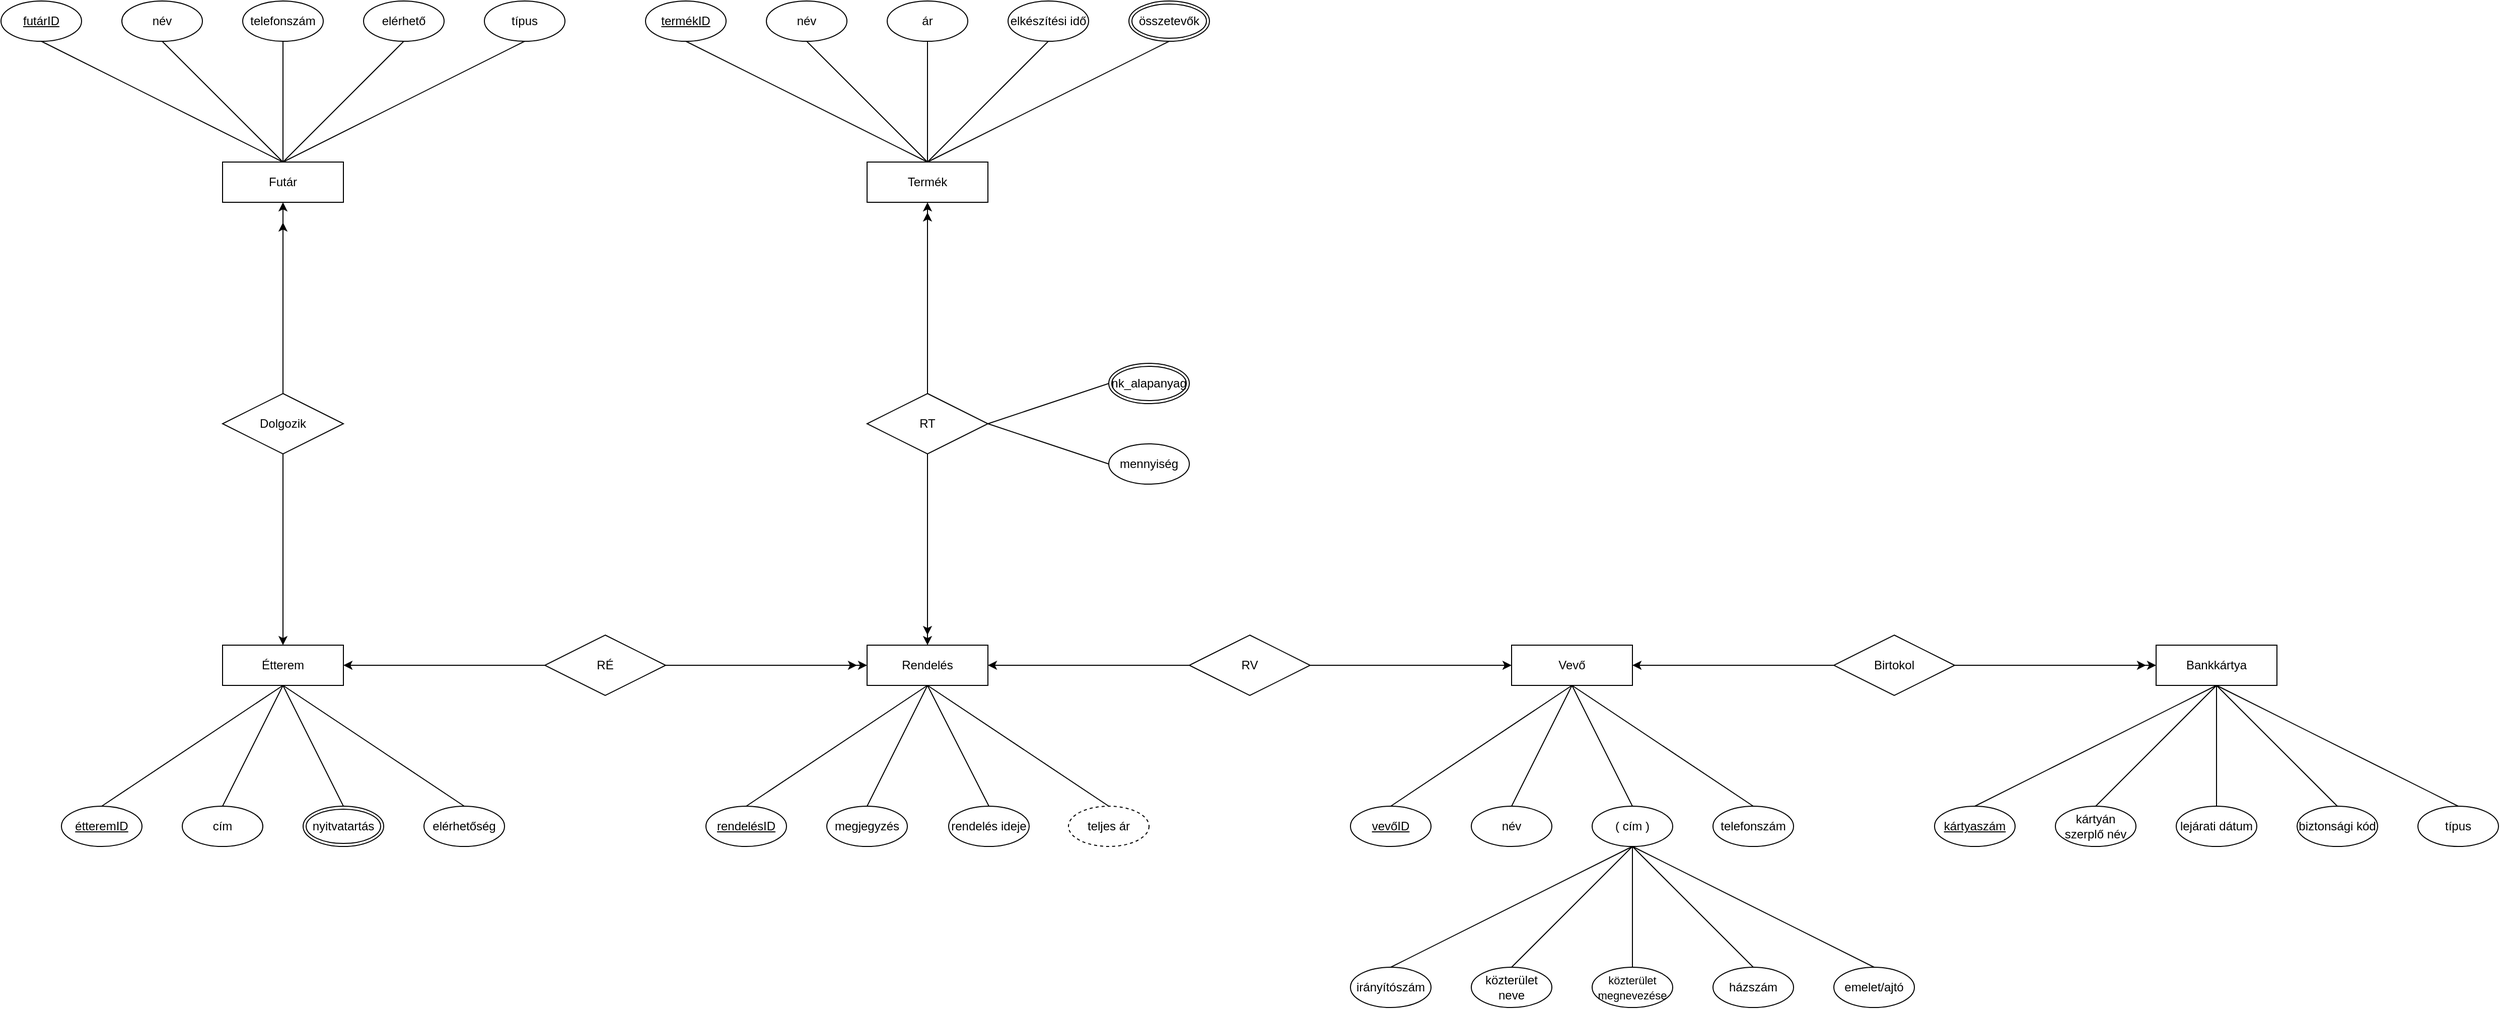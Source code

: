 <mxfile version="22.1.4" type="device" pages="2">
  <diagram name="1 oldal" id="RDIn_xjUEiX0ZUCHywwR">
    <mxGraphModel dx="1386" dy="1954" grid="1" gridSize="10" guides="1" tooltips="1" connect="1" arrows="1" fold="1" page="1" pageScale="1" pageWidth="827" pageHeight="1169" math="0" shadow="0">
      <root>
        <mxCell id="0" />
        <mxCell id="1" parent="0" />
        <mxCell id="3hz_wcmM0hAR168FM_uA-2" value="Futár" style="whiteSpace=wrap;html=1;align=center;" parent="1" vertex="1">
          <mxGeometry x="440" y="-280" width="120" height="40" as="geometry" />
        </mxCell>
        <mxCell id="3hz_wcmM0hAR168FM_uA-3" value="Rendelés" style="whiteSpace=wrap;html=1;align=center;" parent="1" vertex="1">
          <mxGeometry x="1080" y="200" width="120" height="40" as="geometry" />
        </mxCell>
        <mxCell id="3hz_wcmM0hAR168FM_uA-4" value="Étterem" style="whiteSpace=wrap;html=1;align=center;" parent="1" vertex="1">
          <mxGeometry x="440" y="200" width="120" height="40" as="geometry" />
        </mxCell>
        <mxCell id="3hz_wcmM0hAR168FM_uA-5" value="Vevő" style="whiteSpace=wrap;html=1;align=center;" parent="1" vertex="1">
          <mxGeometry x="1720" y="200" width="120" height="40" as="geometry" />
        </mxCell>
        <mxCell id="3hz_wcmM0hAR168FM_uA-6" value="Bankkártya" style="whiteSpace=wrap;html=1;align=center;" parent="1" vertex="1">
          <mxGeometry x="2360" y="200" width="120" height="40" as="geometry" />
        </mxCell>
        <mxCell id="3hz_wcmM0hAR168FM_uA-7" value="Termék" style="whiteSpace=wrap;html=1;align=center;" parent="1" vertex="1">
          <mxGeometry x="1080" y="-280" width="120" height="40" as="geometry" />
        </mxCell>
        <mxCell id="3hz_wcmM0hAR168FM_uA-8" value="Dolgozik" style="shape=rhombus;perimeter=rhombusPerimeter;whiteSpace=wrap;html=1;align=center;" parent="1" vertex="1">
          <mxGeometry x="440" y="-50" width="120" height="60" as="geometry" />
        </mxCell>
        <mxCell id="3hz_wcmM0hAR168FM_uA-9" value="RÉ" style="shape=rhombus;perimeter=rhombusPerimeter;whiteSpace=wrap;html=1;align=center;" parent="1" vertex="1">
          <mxGeometry x="760" y="190" width="120" height="60" as="geometry" />
        </mxCell>
        <mxCell id="3hz_wcmM0hAR168FM_uA-10" value="RT" style="shape=rhombus;perimeter=rhombusPerimeter;whiteSpace=wrap;html=1;align=center;" parent="1" vertex="1">
          <mxGeometry x="1080" y="-50" width="120" height="60" as="geometry" />
        </mxCell>
        <mxCell id="3hz_wcmM0hAR168FM_uA-11" value="RV" style="shape=rhombus;perimeter=rhombusPerimeter;whiteSpace=wrap;html=1;align=center;" parent="1" vertex="1">
          <mxGeometry x="1400" y="190" width="120" height="60" as="geometry" />
        </mxCell>
        <mxCell id="3hz_wcmM0hAR168FM_uA-12" value="Birtokol" style="shape=rhombus;perimeter=rhombusPerimeter;whiteSpace=wrap;html=1;align=center;" parent="1" vertex="1">
          <mxGeometry x="2040" y="190" width="120" height="60" as="geometry" />
        </mxCell>
        <mxCell id="3hz_wcmM0hAR168FM_uA-13" value="" style="endArrow=classic;html=1;rounded=0;exitX=0.5;exitY=0;exitDx=0;exitDy=0;entryX=0.5;entryY=1;entryDx=0;entryDy=0;" parent="1" source="3hz_wcmM0hAR168FM_uA-8" target="3hz_wcmM0hAR168FM_uA-2" edge="1">
          <mxGeometry width="50" height="50" relative="1" as="geometry">
            <mxPoint x="240" y="-40" as="sourcePoint" />
            <mxPoint x="290" y="-90" as="targetPoint" />
          </mxGeometry>
        </mxCell>
        <mxCell id="3hz_wcmM0hAR168FM_uA-14" value="" style="endArrow=classic;html=1;rounded=0;exitX=0.5;exitY=0;exitDx=0;exitDy=0;" parent="1" source="3hz_wcmM0hAR168FM_uA-8" edge="1">
          <mxGeometry width="50" height="50" relative="1" as="geometry">
            <mxPoint x="240" y="-40" as="sourcePoint" />
            <mxPoint x="500" y="-220" as="targetPoint" />
          </mxGeometry>
        </mxCell>
        <mxCell id="3hz_wcmM0hAR168FM_uA-15" value="" style="endArrow=classic;html=1;rounded=0;exitX=0.5;exitY=1;exitDx=0;exitDy=0;entryX=0.5;entryY=0;entryDx=0;entryDy=0;" parent="1" source="3hz_wcmM0hAR168FM_uA-8" target="3hz_wcmM0hAR168FM_uA-4" edge="1">
          <mxGeometry width="50" height="50" relative="1" as="geometry">
            <mxPoint x="480" y="-40" as="sourcePoint" />
            <mxPoint x="530" y="-90" as="targetPoint" />
          </mxGeometry>
        </mxCell>
        <mxCell id="3hz_wcmM0hAR168FM_uA-16" value="" style="endArrow=classic;html=1;rounded=0;exitX=0;exitY=0.5;exitDx=0;exitDy=0;entryX=1;entryY=0.5;entryDx=0;entryDy=0;" parent="1" source="3hz_wcmM0hAR168FM_uA-9" target="3hz_wcmM0hAR168FM_uA-4" edge="1">
          <mxGeometry width="50" height="50" relative="1" as="geometry">
            <mxPoint x="990" y="-40" as="sourcePoint" />
            <mxPoint x="1040" y="-90" as="targetPoint" />
          </mxGeometry>
        </mxCell>
        <mxCell id="3hz_wcmM0hAR168FM_uA-17" value="" style="endArrow=classic;html=1;rounded=0;exitX=1;exitY=0.5;exitDx=0;exitDy=0;entryX=0;entryY=0.5;entryDx=0;entryDy=0;" parent="1" source="3hz_wcmM0hAR168FM_uA-9" target="3hz_wcmM0hAR168FM_uA-3" edge="1">
          <mxGeometry width="50" height="50" relative="1" as="geometry">
            <mxPoint x="990" y="-40" as="sourcePoint" />
            <mxPoint x="1040" y="-90" as="targetPoint" />
          </mxGeometry>
        </mxCell>
        <mxCell id="3hz_wcmM0hAR168FM_uA-18" value="" style="endArrow=classic;html=1;rounded=0;exitX=1;exitY=0.5;exitDx=0;exitDy=0;" parent="1" source="3hz_wcmM0hAR168FM_uA-9" edge="1">
          <mxGeometry width="50" height="50" relative="1" as="geometry">
            <mxPoint x="990" y="-40" as="sourcePoint" />
            <mxPoint x="1070" y="220" as="targetPoint" />
          </mxGeometry>
        </mxCell>
        <mxCell id="3hz_wcmM0hAR168FM_uA-19" value="" style="endArrow=classic;html=1;rounded=0;exitX=0.5;exitY=1;exitDx=0;exitDy=0;entryX=0.5;entryY=0;entryDx=0;entryDy=0;" parent="1" source="3hz_wcmM0hAR168FM_uA-10" target="3hz_wcmM0hAR168FM_uA-3" edge="1">
          <mxGeometry width="50" height="50" relative="1" as="geometry">
            <mxPoint x="1270" y="-40" as="sourcePoint" />
            <mxPoint x="1320" y="-90" as="targetPoint" />
          </mxGeometry>
        </mxCell>
        <mxCell id="3hz_wcmM0hAR168FM_uA-20" value="" style="endArrow=classic;html=1;rounded=0;exitX=0.5;exitY=1;exitDx=0;exitDy=0;" parent="1" source="3hz_wcmM0hAR168FM_uA-10" edge="1">
          <mxGeometry width="50" height="50" relative="1" as="geometry">
            <mxPoint x="1270" y="-40" as="sourcePoint" />
            <mxPoint x="1140" y="190" as="targetPoint" />
          </mxGeometry>
        </mxCell>
        <mxCell id="3hz_wcmM0hAR168FM_uA-21" value="" style="endArrow=classic;html=1;rounded=0;exitX=0.5;exitY=0;exitDx=0;exitDy=0;entryX=0.5;entryY=1;entryDx=0;entryDy=0;" parent="1" source="3hz_wcmM0hAR168FM_uA-10" target="3hz_wcmM0hAR168FM_uA-7" edge="1">
          <mxGeometry width="50" height="50" relative="1" as="geometry">
            <mxPoint x="1270" y="-40" as="sourcePoint" />
            <mxPoint x="1320" y="-90" as="targetPoint" />
          </mxGeometry>
        </mxCell>
        <mxCell id="3hz_wcmM0hAR168FM_uA-22" value="" style="endArrow=classic;html=1;rounded=0;exitX=0.5;exitY=0;exitDx=0;exitDy=0;" parent="1" source="3hz_wcmM0hAR168FM_uA-10" edge="1">
          <mxGeometry width="50" height="50" relative="1" as="geometry">
            <mxPoint x="1270" y="-40" as="sourcePoint" />
            <mxPoint x="1140" y="-230" as="targetPoint" />
          </mxGeometry>
        </mxCell>
        <mxCell id="3hz_wcmM0hAR168FM_uA-23" value="" style="endArrow=classic;html=1;rounded=0;exitX=0;exitY=0.5;exitDx=0;exitDy=0;entryX=1;entryY=0.5;entryDx=0;entryDy=0;" parent="1" source="3hz_wcmM0hAR168FM_uA-11" target="3hz_wcmM0hAR168FM_uA-3" edge="1">
          <mxGeometry width="50" height="50" relative="1" as="geometry">
            <mxPoint x="1520" y="-40" as="sourcePoint" />
            <mxPoint x="1570" y="-90" as="targetPoint" />
          </mxGeometry>
        </mxCell>
        <mxCell id="3hz_wcmM0hAR168FM_uA-24" value="" style="endArrow=classic;html=1;rounded=0;exitX=1;exitY=0.5;exitDx=0;exitDy=0;entryX=0;entryY=0.5;entryDx=0;entryDy=0;" parent="1" source="3hz_wcmM0hAR168FM_uA-11" target="3hz_wcmM0hAR168FM_uA-5" edge="1">
          <mxGeometry width="50" height="50" relative="1" as="geometry">
            <mxPoint x="1520" y="-40" as="sourcePoint" />
            <mxPoint x="1570" y="-90" as="targetPoint" />
          </mxGeometry>
        </mxCell>
        <mxCell id="3hz_wcmM0hAR168FM_uA-25" value="" style="endArrow=classic;html=1;rounded=0;exitX=0;exitY=0.5;exitDx=0;exitDy=0;entryX=1;entryY=0.5;entryDx=0;entryDy=0;" parent="1" source="3hz_wcmM0hAR168FM_uA-12" target="3hz_wcmM0hAR168FM_uA-5" edge="1">
          <mxGeometry width="50" height="50" relative="1" as="geometry">
            <mxPoint x="2240" y="-40" as="sourcePoint" />
            <mxPoint x="2290" y="-90" as="targetPoint" />
          </mxGeometry>
        </mxCell>
        <mxCell id="3hz_wcmM0hAR168FM_uA-26" value="" style="endArrow=classic;html=1;rounded=0;exitX=1;exitY=0.5;exitDx=0;exitDy=0;entryX=0;entryY=0.5;entryDx=0;entryDy=0;" parent="1" source="3hz_wcmM0hAR168FM_uA-12" target="3hz_wcmM0hAR168FM_uA-6" edge="1">
          <mxGeometry width="50" height="50" relative="1" as="geometry">
            <mxPoint x="2240" y="-40" as="sourcePoint" />
            <mxPoint x="2290" y="-90" as="targetPoint" />
          </mxGeometry>
        </mxCell>
        <mxCell id="3hz_wcmM0hAR168FM_uA-27" value="" style="endArrow=classic;html=1;rounded=0;exitX=1;exitY=0.5;exitDx=0;exitDy=0;" parent="1" source="3hz_wcmM0hAR168FM_uA-12" edge="1">
          <mxGeometry width="50" height="50" relative="1" as="geometry">
            <mxPoint x="2240" y="-40" as="sourcePoint" />
            <mxPoint x="2350" y="220" as="targetPoint" />
          </mxGeometry>
        </mxCell>
        <mxCell id="3hz_wcmM0hAR168FM_uA-28" value="név" style="ellipse;whiteSpace=wrap;html=1;align=center;" parent="1" vertex="1">
          <mxGeometry x="340" y="-440" width="80" height="40" as="geometry" />
        </mxCell>
        <mxCell id="3hz_wcmM0hAR168FM_uA-29" value="telefonszám" style="ellipse;whiteSpace=wrap;html=1;align=center;" parent="1" vertex="1">
          <mxGeometry x="460" y="-440" width="80" height="40" as="geometry" />
        </mxCell>
        <mxCell id="3hz_wcmM0hAR168FM_uA-32" value="elérhető" style="ellipse;whiteSpace=wrap;html=1;align=center;" parent="1" vertex="1">
          <mxGeometry x="580" y="-440" width="80" height="40" as="geometry" />
        </mxCell>
        <mxCell id="3hz_wcmM0hAR168FM_uA-33" value="típus" style="ellipse;whiteSpace=wrap;html=1;align=center;" parent="1" vertex="1">
          <mxGeometry x="700" y="-440" width="80" height="40" as="geometry" />
        </mxCell>
        <mxCell id="3hz_wcmM0hAR168FM_uA-34" value="" style="endArrow=none;html=1;rounded=0;exitX=0.5;exitY=1;exitDx=0;exitDy=0;entryX=0.5;entryY=0;entryDx=0;entryDy=0;" parent="1" source="3hz_wcmM0hAR168FM_uA-28" target="3hz_wcmM0hAR168FM_uA-2" edge="1">
          <mxGeometry width="50" height="50" relative="1" as="geometry">
            <mxPoint x="50" y="320" as="sourcePoint" />
            <mxPoint x="100" y="270" as="targetPoint" />
          </mxGeometry>
        </mxCell>
        <mxCell id="3hz_wcmM0hAR168FM_uA-35" value="" style="endArrow=none;html=1;rounded=0;exitX=0.5;exitY=1;exitDx=0;exitDy=0;entryX=0.5;entryY=0;entryDx=0;entryDy=0;" parent="1" source="3hz_wcmM0hAR168FM_uA-29" target="3hz_wcmM0hAR168FM_uA-2" edge="1">
          <mxGeometry width="50" height="50" relative="1" as="geometry">
            <mxPoint x="50" y="320" as="sourcePoint" />
            <mxPoint x="100" y="270" as="targetPoint" />
          </mxGeometry>
        </mxCell>
        <mxCell id="3hz_wcmM0hAR168FM_uA-36" value="" style="endArrow=none;html=1;rounded=0;exitX=0.5;exitY=1;exitDx=0;exitDy=0;entryX=0.5;entryY=0;entryDx=0;entryDy=0;" parent="1" source="3hz_wcmM0hAR168FM_uA-32" target="3hz_wcmM0hAR168FM_uA-2" edge="1">
          <mxGeometry width="50" height="50" relative="1" as="geometry">
            <mxPoint x="50" y="320" as="sourcePoint" />
            <mxPoint x="100" y="270" as="targetPoint" />
          </mxGeometry>
        </mxCell>
        <mxCell id="3hz_wcmM0hAR168FM_uA-37" value="" style="endArrow=none;html=1;rounded=0;exitX=0.5;exitY=1;exitDx=0;exitDy=0;entryX=0.5;entryY=0;entryDx=0;entryDy=0;" parent="1" source="3hz_wcmM0hAR168FM_uA-33" target="3hz_wcmM0hAR168FM_uA-2" edge="1">
          <mxGeometry width="50" height="50" relative="1" as="geometry">
            <mxPoint x="50" y="320" as="sourcePoint" />
            <mxPoint x="100" y="270" as="targetPoint" />
          </mxGeometry>
        </mxCell>
        <mxCell id="3hz_wcmM0hAR168FM_uA-38" value="cím" style="ellipse;whiteSpace=wrap;html=1;align=center;" parent="1" vertex="1">
          <mxGeometry x="400" y="360" width="80" height="40" as="geometry" />
        </mxCell>
        <mxCell id="3hz_wcmM0hAR168FM_uA-39" value="elérhetőség" style="ellipse;whiteSpace=wrap;html=1;align=center;" parent="1" vertex="1">
          <mxGeometry x="640" y="360" width="80" height="40" as="geometry" />
        </mxCell>
        <mxCell id="3hz_wcmM0hAR168FM_uA-40" value="" style="endArrow=none;html=1;rounded=0;exitX=0.5;exitY=0;exitDx=0;exitDy=0;entryX=0.5;entryY=1;entryDx=0;entryDy=0;" parent="1" source="3hz_wcmM0hAR168FM_uA-38" target="3hz_wcmM0hAR168FM_uA-4" edge="1">
          <mxGeometry width="50" height="50" relative="1" as="geometry">
            <mxPoint x="440" y="320" as="sourcePoint" />
            <mxPoint x="490" y="270" as="targetPoint" />
          </mxGeometry>
        </mxCell>
        <mxCell id="3hz_wcmM0hAR168FM_uA-41" value="" style="endArrow=none;html=1;rounded=0;exitX=0.5;exitY=0;exitDx=0;exitDy=0;entryX=0.5;entryY=1;entryDx=0;entryDy=0;" parent="1" source="3hz_wcmM0hAR168FM_uA-39" target="3hz_wcmM0hAR168FM_uA-4" edge="1">
          <mxGeometry width="50" height="50" relative="1" as="geometry">
            <mxPoint x="440" y="320" as="sourcePoint" />
            <mxPoint x="490" y="270" as="targetPoint" />
          </mxGeometry>
        </mxCell>
        <mxCell id="3hz_wcmM0hAR168FM_uA-42" value="rendelés ideje" style="ellipse;whiteSpace=wrap;html=1;align=center;" parent="1" vertex="1">
          <mxGeometry x="1161" y="360" width="80" height="40" as="geometry" />
        </mxCell>
        <mxCell id="3hz_wcmM0hAR168FM_uA-43" value="megjegyzés" style="ellipse;whiteSpace=wrap;html=1;align=center;" parent="1" vertex="1">
          <mxGeometry x="1040" y="360" width="80" height="40" as="geometry" />
        </mxCell>
        <mxCell id="3hz_wcmM0hAR168FM_uA-44" value="mennyiség" style="ellipse;whiteSpace=wrap;html=1;align=center;" parent="1" vertex="1">
          <mxGeometry x="1320" width="80" height="40" as="geometry" />
        </mxCell>
        <mxCell id="3hz_wcmM0hAR168FM_uA-45" value="" style="endArrow=none;html=1;rounded=0;exitX=1;exitY=0.5;exitDx=0;exitDy=0;entryX=0;entryY=0.5;entryDx=0;entryDy=0;" parent="1" source="3hz_wcmM0hAR168FM_uA-10" target="3hz_wcmM0hAR168FM_uA-44" edge="1">
          <mxGeometry width="50" height="50" relative="1" as="geometry">
            <mxPoint x="1260" y="-40" as="sourcePoint" />
            <mxPoint x="1310" y="-90" as="targetPoint" />
          </mxGeometry>
        </mxCell>
        <mxCell id="3hz_wcmM0hAR168FM_uA-46" value="" style="endArrow=none;html=1;rounded=0;exitX=0.5;exitY=0;exitDx=0;exitDy=0;entryX=0.5;entryY=1;entryDx=0;entryDy=0;" parent="1" source="3hz_wcmM0hAR168FM_uA-42" target="3hz_wcmM0hAR168FM_uA-3" edge="1">
          <mxGeometry width="50" height="50" relative="1" as="geometry">
            <mxPoint x="1260" y="320" as="sourcePoint" />
            <mxPoint x="1310" y="270" as="targetPoint" />
          </mxGeometry>
        </mxCell>
        <mxCell id="3hz_wcmM0hAR168FM_uA-47" value="" style="endArrow=none;html=1;rounded=0;exitX=0.5;exitY=0;exitDx=0;exitDy=0;entryX=0.5;entryY=1;entryDx=0;entryDy=0;" parent="1" source="3hz_wcmM0hAR168FM_uA-43" target="3hz_wcmM0hAR168FM_uA-3" edge="1">
          <mxGeometry width="50" height="50" relative="1" as="geometry">
            <mxPoint x="1260" y="320" as="sourcePoint" />
            <mxPoint x="1310" y="270" as="targetPoint" />
          </mxGeometry>
        </mxCell>
        <mxCell id="3hz_wcmM0hAR168FM_uA-48" value="ár" style="ellipse;whiteSpace=wrap;html=1;align=center;" parent="1" vertex="1">
          <mxGeometry x="1100" y="-440" width="80" height="40" as="geometry" />
        </mxCell>
        <mxCell id="3hz_wcmM0hAR168FM_uA-49" value="név" style="ellipse;whiteSpace=wrap;html=1;align=center;" parent="1" vertex="1">
          <mxGeometry x="980" y="-440" width="80" height="40" as="geometry" />
        </mxCell>
        <mxCell id="3hz_wcmM0hAR168FM_uA-50" value="elkészítési idő" style="ellipse;whiteSpace=wrap;html=1;align=center;" parent="1" vertex="1">
          <mxGeometry x="1220" y="-440" width="80" height="40" as="geometry" />
        </mxCell>
        <mxCell id="3hz_wcmM0hAR168FM_uA-51" value="" style="endArrow=none;html=1;rounded=0;exitX=0.5;exitY=0;exitDx=0;exitDy=0;entryX=0.5;entryY=1;entryDx=0;entryDy=0;" parent="1" source="3hz_wcmM0hAR168FM_uA-7" target="3hz_wcmM0hAR168FM_uA-49" edge="1">
          <mxGeometry width="50" height="50" relative="1" as="geometry">
            <mxPoint x="1260" y="-40" as="sourcePoint" />
            <mxPoint x="1310" y="-90" as="targetPoint" />
          </mxGeometry>
        </mxCell>
        <mxCell id="3hz_wcmM0hAR168FM_uA-52" value="" style="endArrow=none;html=1;rounded=0;exitX=0.5;exitY=0;exitDx=0;exitDy=0;entryX=0.5;entryY=1;entryDx=0;entryDy=0;" parent="1" source="3hz_wcmM0hAR168FM_uA-7" target="3hz_wcmM0hAR168FM_uA-48" edge="1">
          <mxGeometry width="50" height="50" relative="1" as="geometry">
            <mxPoint x="1260" y="-40" as="sourcePoint" />
            <mxPoint x="1310" y="-90" as="targetPoint" />
          </mxGeometry>
        </mxCell>
        <mxCell id="3hz_wcmM0hAR168FM_uA-53" value="" style="endArrow=none;html=1;rounded=0;exitX=0.5;exitY=0;exitDx=0;exitDy=0;entryX=0.5;entryY=1;entryDx=0;entryDy=0;" parent="1" source="3hz_wcmM0hAR168FM_uA-7" target="3hz_wcmM0hAR168FM_uA-50" edge="1">
          <mxGeometry width="50" height="50" relative="1" as="geometry">
            <mxPoint x="1260" y="-40" as="sourcePoint" />
            <mxPoint x="1310" y="-90" as="targetPoint" />
          </mxGeometry>
        </mxCell>
        <mxCell id="3hz_wcmM0hAR168FM_uA-54" value="név" style="ellipse;whiteSpace=wrap;html=1;align=center;" parent="1" vertex="1">
          <mxGeometry x="1680" y="360" width="80" height="40" as="geometry" />
        </mxCell>
        <mxCell id="3hz_wcmM0hAR168FM_uA-55" value="telefonszám" style="ellipse;whiteSpace=wrap;html=1;align=center;" parent="1" vertex="1">
          <mxGeometry x="1920" y="360" width="80" height="40" as="geometry" />
        </mxCell>
        <mxCell id="3hz_wcmM0hAR168FM_uA-56" value="" style="endArrow=none;html=1;rounded=0;exitX=0.5;exitY=0;exitDx=0;exitDy=0;entryX=0.5;entryY=1;entryDx=0;entryDy=0;" parent="1" source="3hz_wcmM0hAR168FM_uA-54" target="3hz_wcmM0hAR168FM_uA-5" edge="1">
          <mxGeometry width="50" height="50" relative="1" as="geometry">
            <mxPoint x="1810" y="320" as="sourcePoint" />
            <mxPoint x="1860" y="270" as="targetPoint" />
          </mxGeometry>
        </mxCell>
        <mxCell id="3hz_wcmM0hAR168FM_uA-57" value="" style="endArrow=none;html=1;rounded=0;exitX=0.5;exitY=0;exitDx=0;exitDy=0;entryX=0.5;entryY=1;entryDx=0;entryDy=0;" parent="1" source="3hz_wcmM0hAR168FM_uA-55" target="3hz_wcmM0hAR168FM_uA-5" edge="1">
          <mxGeometry width="50" height="50" relative="1" as="geometry">
            <mxPoint x="1810" y="320" as="sourcePoint" />
            <mxPoint x="1860" y="270" as="targetPoint" />
          </mxGeometry>
        </mxCell>
        <mxCell id="3hz_wcmM0hAR168FM_uA-58" value="lejárati dátum" style="ellipse;whiteSpace=wrap;html=1;align=center;" parent="1" vertex="1">
          <mxGeometry x="2380" y="360" width="80" height="40" as="geometry" />
        </mxCell>
        <mxCell id="3hz_wcmM0hAR168FM_uA-59" value="kártyán szerplő név" style="ellipse;whiteSpace=wrap;html=1;align=center;" parent="1" vertex="1">
          <mxGeometry x="2260" y="360" width="80" height="40" as="geometry" />
        </mxCell>
        <mxCell id="3hz_wcmM0hAR168FM_uA-60" value="biztonsági kód" style="ellipse;whiteSpace=wrap;html=1;align=center;" parent="1" vertex="1">
          <mxGeometry x="2500" y="360" width="80" height="40" as="geometry" />
        </mxCell>
        <mxCell id="3hz_wcmM0hAR168FM_uA-61" value="típus" style="ellipse;whiteSpace=wrap;html=1;align=center;" parent="1" vertex="1">
          <mxGeometry x="2620" y="360" width="80" height="40" as="geometry" />
        </mxCell>
        <mxCell id="3hz_wcmM0hAR168FM_uA-62" value="" style="endArrow=none;html=1;rounded=0;exitX=0.5;exitY=0;exitDx=0;exitDy=0;entryX=0.5;entryY=1;entryDx=0;entryDy=0;" parent="1" source="3hz_wcmM0hAR168FM_uA-59" target="3hz_wcmM0hAR168FM_uA-6" edge="1">
          <mxGeometry width="50" height="50" relative="1" as="geometry">
            <mxPoint x="2310" y="320" as="sourcePoint" />
            <mxPoint x="2360" y="270" as="targetPoint" />
          </mxGeometry>
        </mxCell>
        <mxCell id="3hz_wcmM0hAR168FM_uA-63" value="" style="endArrow=none;html=1;rounded=0;exitX=0.5;exitY=0;exitDx=0;exitDy=0;entryX=0.5;entryY=1;entryDx=0;entryDy=0;" parent="1" source="3hz_wcmM0hAR168FM_uA-58" target="3hz_wcmM0hAR168FM_uA-6" edge="1">
          <mxGeometry width="50" height="50" relative="1" as="geometry">
            <mxPoint x="2310" y="320" as="sourcePoint" />
            <mxPoint x="2360" y="270" as="targetPoint" />
          </mxGeometry>
        </mxCell>
        <mxCell id="3hz_wcmM0hAR168FM_uA-64" value="" style="endArrow=none;html=1;rounded=0;exitX=0.5;exitY=0;exitDx=0;exitDy=0;entryX=0.5;entryY=1;entryDx=0;entryDy=0;" parent="1" source="3hz_wcmM0hAR168FM_uA-60" target="3hz_wcmM0hAR168FM_uA-6" edge="1">
          <mxGeometry width="50" height="50" relative="1" as="geometry">
            <mxPoint x="2310" y="320" as="sourcePoint" />
            <mxPoint x="2360" y="270" as="targetPoint" />
          </mxGeometry>
        </mxCell>
        <mxCell id="3hz_wcmM0hAR168FM_uA-65" value="" style="endArrow=none;html=1;rounded=0;exitX=0.5;exitY=0;exitDx=0;exitDy=0;entryX=0.5;entryY=1;entryDx=0;entryDy=0;" parent="1" source="3hz_wcmM0hAR168FM_uA-61" target="3hz_wcmM0hAR168FM_uA-6" edge="1">
          <mxGeometry width="50" height="50" relative="1" as="geometry">
            <mxPoint x="2310" y="320" as="sourcePoint" />
            <mxPoint x="2360" y="270" as="targetPoint" />
          </mxGeometry>
        </mxCell>
        <mxCell id="3hz_wcmM0hAR168FM_uA-66" value="kártyaszám" style="ellipse;whiteSpace=wrap;html=1;align=center;fontStyle=4;" parent="1" vertex="1">
          <mxGeometry x="2140" y="360" width="80" height="40" as="geometry" />
        </mxCell>
        <mxCell id="3hz_wcmM0hAR168FM_uA-67" value="" style="endArrow=none;html=1;rounded=0;exitX=0.5;exitY=0;exitDx=0;exitDy=0;entryX=0.5;entryY=1;entryDx=0;entryDy=0;" parent="1" source="3hz_wcmM0hAR168FM_uA-66" target="3hz_wcmM0hAR168FM_uA-6" edge="1">
          <mxGeometry width="50" height="50" relative="1" as="geometry">
            <mxPoint x="2310" y="320" as="sourcePoint" />
            <mxPoint x="2360" y="270" as="targetPoint" />
          </mxGeometry>
        </mxCell>
        <mxCell id="3hz_wcmM0hAR168FM_uA-68" value="vevőID" style="ellipse;whiteSpace=wrap;html=1;align=center;fontStyle=4;" parent="1" vertex="1">
          <mxGeometry x="1560" y="360" width="80" height="40" as="geometry" />
        </mxCell>
        <mxCell id="3hz_wcmM0hAR168FM_uA-69" value="" style="endArrow=none;html=1;rounded=0;exitX=0.5;exitY=0;exitDx=0;exitDy=0;entryX=0.5;entryY=1;entryDx=0;entryDy=0;" parent="1" source="3hz_wcmM0hAR168FM_uA-68" target="3hz_wcmM0hAR168FM_uA-5" edge="1">
          <mxGeometry width="50" height="50" relative="1" as="geometry">
            <mxPoint x="1530" y="320" as="sourcePoint" />
            <mxPoint x="1580" y="270" as="targetPoint" />
          </mxGeometry>
        </mxCell>
        <mxCell id="3hz_wcmM0hAR168FM_uA-70" value="rendelésID" style="ellipse;whiteSpace=wrap;html=1;align=center;fontStyle=4;" parent="1" vertex="1">
          <mxGeometry x="920" y="360" width="80" height="40" as="geometry" />
        </mxCell>
        <mxCell id="3hz_wcmM0hAR168FM_uA-71" value="" style="endArrow=none;html=1;rounded=0;exitX=0.5;exitY=0;exitDx=0;exitDy=0;entryX=0.5;entryY=1;entryDx=0;entryDy=0;" parent="1" source="3hz_wcmM0hAR168FM_uA-70" target="3hz_wcmM0hAR168FM_uA-3" edge="1">
          <mxGeometry width="50" height="50" relative="1" as="geometry">
            <mxPoint x="1530" y="320" as="sourcePoint" />
            <mxPoint x="1580" y="270" as="targetPoint" />
          </mxGeometry>
        </mxCell>
        <mxCell id="3hz_wcmM0hAR168FM_uA-72" value="termékID" style="ellipse;whiteSpace=wrap;html=1;align=center;fontStyle=4;" parent="1" vertex="1">
          <mxGeometry x="860" y="-440" width="80" height="40" as="geometry" />
        </mxCell>
        <mxCell id="3hz_wcmM0hAR168FM_uA-73" value="" style="endArrow=none;html=1;rounded=0;exitX=0.5;exitY=0;exitDx=0;exitDy=0;entryX=0.5;entryY=1;entryDx=0;entryDy=0;" parent="1" source="3hz_wcmM0hAR168FM_uA-7" target="3hz_wcmM0hAR168FM_uA-72" edge="1">
          <mxGeometry width="50" height="50" relative="1" as="geometry">
            <mxPoint x="1530" y="-240" as="sourcePoint" />
            <mxPoint x="1580" y="-290" as="targetPoint" />
          </mxGeometry>
        </mxCell>
        <mxCell id="3hz_wcmM0hAR168FM_uA-74" value="étteremID" style="ellipse;whiteSpace=wrap;html=1;align=center;fontStyle=4;" parent="1" vertex="1">
          <mxGeometry x="280" y="360" width="80" height="40" as="geometry" />
        </mxCell>
        <mxCell id="3hz_wcmM0hAR168FM_uA-75" value="" style="endArrow=none;html=1;rounded=0;exitX=0.5;exitY=0;exitDx=0;exitDy=0;entryX=0.5;entryY=1;entryDx=0;entryDy=0;" parent="1" source="3hz_wcmM0hAR168FM_uA-74" target="3hz_wcmM0hAR168FM_uA-4" edge="1">
          <mxGeometry width="50" height="50" relative="1" as="geometry">
            <mxPoint x="440" y="240" as="sourcePoint" />
            <mxPoint x="490" y="190" as="targetPoint" />
          </mxGeometry>
        </mxCell>
        <mxCell id="3hz_wcmM0hAR168FM_uA-76" value="futárID" style="ellipse;whiteSpace=wrap;html=1;align=center;fontStyle=4;" parent="1" vertex="1">
          <mxGeometry x="220" y="-440" width="80" height="40" as="geometry" />
        </mxCell>
        <mxCell id="3hz_wcmM0hAR168FM_uA-77" value="nyitvatartás" style="ellipse;shape=doubleEllipse;margin=3;whiteSpace=wrap;html=1;align=center;" parent="1" vertex="1">
          <mxGeometry x="520" y="360" width="80" height="40" as="geometry" />
        </mxCell>
        <mxCell id="3hz_wcmM0hAR168FM_uA-78" value="" style="endArrow=none;html=1;rounded=0;exitX=0.5;exitY=0;exitDx=0;exitDy=0;entryX=0.5;entryY=1;entryDx=0;entryDy=0;" parent="1" source="3hz_wcmM0hAR168FM_uA-77" target="3hz_wcmM0hAR168FM_uA-4" edge="1">
          <mxGeometry width="50" height="50" relative="1" as="geometry">
            <mxPoint x="570" y="240" as="sourcePoint" />
            <mxPoint x="620" y="190" as="targetPoint" />
          </mxGeometry>
        </mxCell>
        <mxCell id="3hz_wcmM0hAR168FM_uA-79" value="teljes ár" style="ellipse;whiteSpace=wrap;html=1;align=center;dashed=1;" parent="1" vertex="1">
          <mxGeometry x="1280" y="360" width="80" height="40" as="geometry" />
        </mxCell>
        <mxCell id="3hz_wcmM0hAR168FM_uA-80" value="" style="endArrow=none;html=1;rounded=0;exitX=0.5;exitY=0;exitDx=0;exitDy=0;entryX=0.5;entryY=1;entryDx=0;entryDy=0;" parent="1" source="3hz_wcmM0hAR168FM_uA-79" target="3hz_wcmM0hAR168FM_uA-3" edge="1">
          <mxGeometry width="50" height="50" relative="1" as="geometry">
            <mxPoint x="1480" y="240" as="sourcePoint" />
            <mxPoint x="1530" y="190" as="targetPoint" />
          </mxGeometry>
        </mxCell>
        <mxCell id="3hz_wcmM0hAR168FM_uA-81" value="összetevők" style="ellipse;shape=doubleEllipse;margin=3;whiteSpace=wrap;html=1;align=center;" parent="1" vertex="1">
          <mxGeometry x="1340" y="-440" width="80" height="40" as="geometry" />
        </mxCell>
        <mxCell id="3hz_wcmM0hAR168FM_uA-82" value="" style="endArrow=none;html=1;rounded=0;exitX=0.5;exitY=0;exitDx=0;exitDy=0;entryX=0.5;entryY=1;entryDx=0;entryDy=0;" parent="1" source="3hz_wcmM0hAR168FM_uA-7" target="3hz_wcmM0hAR168FM_uA-81" edge="1">
          <mxGeometry width="50" height="50" relative="1" as="geometry">
            <mxPoint x="1480" y="-360" as="sourcePoint" />
            <mxPoint x="1530" y="-410" as="targetPoint" />
          </mxGeometry>
        </mxCell>
        <mxCell id="3hz_wcmM0hAR168FM_uA-83" value="( cím )" style="ellipse;whiteSpace=wrap;html=1;align=center;" parent="1" vertex="1">
          <mxGeometry x="1800" y="360" width="80" height="40" as="geometry" />
        </mxCell>
        <mxCell id="3hz_wcmM0hAR168FM_uA-84" value="" style="endArrow=none;html=1;rounded=0;exitX=0.5;exitY=0;exitDx=0;exitDy=0;entryX=0.5;entryY=1;entryDx=0;entryDy=0;" parent="1" source="3hz_wcmM0hAR168FM_uA-83" target="3hz_wcmM0hAR168FM_uA-5" edge="1">
          <mxGeometry width="50" height="50" relative="1" as="geometry">
            <mxPoint x="1810" y="240" as="sourcePoint" />
            <mxPoint x="1860" y="190" as="targetPoint" />
          </mxGeometry>
        </mxCell>
        <mxCell id="3hz_wcmM0hAR168FM_uA-85" value="&lt;font style=&quot;font-size: 11px;&quot;&gt;közterület megnevezése&lt;/font&gt;" style="ellipse;whiteSpace=wrap;html=1;align=center;" parent="1" vertex="1">
          <mxGeometry x="1800" y="520" width="80" height="40" as="geometry" />
        </mxCell>
        <mxCell id="3hz_wcmM0hAR168FM_uA-86" value="közterület neve" style="ellipse;whiteSpace=wrap;html=1;align=center;" parent="1" vertex="1">
          <mxGeometry x="1680" y="520" width="80" height="40" as="geometry" />
        </mxCell>
        <mxCell id="3hz_wcmM0hAR168FM_uA-87" value="irányítószám" style="ellipse;whiteSpace=wrap;html=1;align=center;" parent="1" vertex="1">
          <mxGeometry x="1560" y="520" width="80" height="40" as="geometry" />
        </mxCell>
        <mxCell id="3hz_wcmM0hAR168FM_uA-88" value="házszám" style="ellipse;whiteSpace=wrap;html=1;align=center;" parent="1" vertex="1">
          <mxGeometry x="1920" y="520" width="80" height="40" as="geometry" />
        </mxCell>
        <mxCell id="3hz_wcmM0hAR168FM_uA-89" value="emelet/ajtó" style="ellipse;whiteSpace=wrap;html=1;align=center;" parent="1" vertex="1">
          <mxGeometry x="2040" y="520" width="80" height="40" as="geometry" />
        </mxCell>
        <mxCell id="3hz_wcmM0hAR168FM_uA-90" value="" style="endArrow=none;html=1;rounded=0;exitX=0.5;exitY=0;exitDx=0;exitDy=0;entryX=0.5;entryY=1;entryDx=0;entryDy=0;" parent="1" source="3hz_wcmM0hAR168FM_uA-87" target="3hz_wcmM0hAR168FM_uA-83" edge="1">
          <mxGeometry width="50" height="50" relative="1" as="geometry">
            <mxPoint x="1810" y="240" as="sourcePoint" />
            <mxPoint x="1860" y="190" as="targetPoint" />
          </mxGeometry>
        </mxCell>
        <mxCell id="3hz_wcmM0hAR168FM_uA-91" value="" style="endArrow=none;html=1;rounded=0;exitX=0.5;exitY=0;exitDx=0;exitDy=0;entryX=0.5;entryY=1;entryDx=0;entryDy=0;" parent="1" source="3hz_wcmM0hAR168FM_uA-86" target="3hz_wcmM0hAR168FM_uA-83" edge="1">
          <mxGeometry width="50" height="50" relative="1" as="geometry">
            <mxPoint x="1810" y="240" as="sourcePoint" />
            <mxPoint x="1860" y="190" as="targetPoint" />
          </mxGeometry>
        </mxCell>
        <mxCell id="3hz_wcmM0hAR168FM_uA-92" value="" style="endArrow=none;html=1;rounded=0;exitX=0.5;exitY=0;exitDx=0;exitDy=0;" parent="1" source="3hz_wcmM0hAR168FM_uA-85" edge="1">
          <mxGeometry width="50" height="50" relative="1" as="geometry">
            <mxPoint x="1810" y="240" as="sourcePoint" />
            <mxPoint x="1840" y="400" as="targetPoint" />
          </mxGeometry>
        </mxCell>
        <mxCell id="3hz_wcmM0hAR168FM_uA-93" value="" style="endArrow=none;html=1;rounded=0;exitX=0.5;exitY=0;exitDx=0;exitDy=0;entryX=0.5;entryY=1;entryDx=0;entryDy=0;" parent="1" source="3hz_wcmM0hAR168FM_uA-88" target="3hz_wcmM0hAR168FM_uA-83" edge="1">
          <mxGeometry width="50" height="50" relative="1" as="geometry">
            <mxPoint x="1810" y="240" as="sourcePoint" />
            <mxPoint x="1860" y="190" as="targetPoint" />
          </mxGeometry>
        </mxCell>
        <mxCell id="3hz_wcmM0hAR168FM_uA-94" value="" style="endArrow=none;html=1;rounded=0;exitX=0.5;exitY=0;exitDx=0;exitDy=0;entryX=0.5;entryY=1;entryDx=0;entryDy=0;" parent="1" source="3hz_wcmM0hAR168FM_uA-89" target="3hz_wcmM0hAR168FM_uA-83" edge="1">
          <mxGeometry width="50" height="50" relative="1" as="geometry">
            <mxPoint x="1810" y="240" as="sourcePoint" />
            <mxPoint x="1860" y="190" as="targetPoint" />
          </mxGeometry>
        </mxCell>
        <mxCell id="3hz_wcmM0hAR168FM_uA-95" value="" style="endArrow=none;html=1;rounded=0;exitX=0.5;exitY=1;exitDx=0;exitDy=0;entryX=0.5;entryY=0;entryDx=0;entryDy=0;" parent="1" source="3hz_wcmM0hAR168FM_uA-76" target="3hz_wcmM0hAR168FM_uA-2" edge="1">
          <mxGeometry width="50" height="50" relative="1" as="geometry">
            <mxPoint x="100" y="240" as="sourcePoint" />
            <mxPoint x="150" y="190" as="targetPoint" />
          </mxGeometry>
        </mxCell>
        <mxCell id="V6vF--Py-K4m5wVeLNOH-3" value="" style="endArrow=none;html=1;rounded=0;exitX=1;exitY=0.5;exitDx=0;exitDy=0;entryX=0;entryY=0.5;entryDx=0;entryDy=0;" parent="1" source="3hz_wcmM0hAR168FM_uA-10" target="pZTNoZ_3m58tIJ6Utsh1-1" edge="1">
          <mxGeometry width="50" height="50" relative="1" as="geometry">
            <mxPoint x="1350" y="-140" as="sourcePoint" />
            <mxPoint x="1320" y="-60" as="targetPoint" />
          </mxGeometry>
        </mxCell>
        <mxCell id="pZTNoZ_3m58tIJ6Utsh1-1" value="nk_alapanyag" style="ellipse;shape=doubleEllipse;margin=3;whiteSpace=wrap;html=1;align=center;" vertex="1" parent="1">
          <mxGeometry x="1320" y="-80" width="80" height="40" as="geometry" />
        </mxCell>
      </root>
    </mxGraphModel>
  </diagram>
  <diagram name="1 oldal másolata" id="myJMkdNbuJBDaG0NU8WV">
    <mxGraphModel dx="3040" dy="1954" grid="1" gridSize="10" guides="1" tooltips="1" connect="1" arrows="1" fold="1" page="1" pageScale="1" pageWidth="827" pageHeight="1169" math="0" shadow="0">
      <root>
        <mxCell id="Xh-Kn0di37GIqZYWOdox-0" />
        <mxCell id="Xh-Kn0di37GIqZYWOdox-1" parent="Xh-Kn0di37GIqZYWOdox-0" />
        <mxCell id="Xh-Kn0di37GIqZYWOdox-28" value="név" style="ellipse;whiteSpace=wrap;html=1;align=center;" parent="Xh-Kn0di37GIqZYWOdox-1" vertex="1">
          <mxGeometry x="420" y="720" width="120" height="40" as="geometry" />
        </mxCell>
        <mxCell id="Xh-Kn0di37GIqZYWOdox-30" value="elérhető" style="ellipse;whiteSpace=wrap;html=1;align=center;" parent="Xh-Kn0di37GIqZYWOdox-1" vertex="1">
          <mxGeometry x="740" y="720" width="120" height="40" as="geometry" />
        </mxCell>
        <mxCell id="Xh-Kn0di37GIqZYWOdox-31" value="típus" style="ellipse;whiteSpace=wrap;html=1;align=center;" parent="Xh-Kn0di37GIqZYWOdox-1" vertex="1">
          <mxGeometry x="900" y="720" width="120" height="40" as="geometry" />
        </mxCell>
        <mxCell id="Xh-Kn0di37GIqZYWOdox-32" value="" style="endArrow=none;html=1;rounded=0;exitX=0.5;exitY=0;exitDx=0;exitDy=0;entryX=0.5;entryY=1;entryDx=0;entryDy=0;" parent="Xh-Kn0di37GIqZYWOdox-1" source="Xh-Kn0di37GIqZYWOdox-28" target="aaN7hWeITXNE_rKxyTwj-9" edge="1">
          <mxGeometry width="50" height="50" relative="1" as="geometry">
            <mxPoint x="600" y="710" as="sourcePoint" />
            <mxPoint x="410" y="630" as="targetPoint" />
          </mxGeometry>
        </mxCell>
        <mxCell id="Xh-Kn0di37GIqZYWOdox-33" value="" style="endArrow=none;html=1;rounded=0;exitX=0.5;exitY=0;exitDx=0;exitDy=0;entryX=0.5;entryY=1;entryDx=0;entryDy=0;" parent="Xh-Kn0di37GIqZYWOdox-1" source="Xh-Kn0di37GIqZYWOdox-29" target="aaN7hWeITXNE_rKxyTwj-9" edge="1">
          <mxGeometry width="50" height="50" relative="1" as="geometry">
            <mxPoint x="600" y="710" as="sourcePoint" />
            <mxPoint x="410" y="630" as="targetPoint" />
          </mxGeometry>
        </mxCell>
        <mxCell id="Xh-Kn0di37GIqZYWOdox-34" value="" style="endArrow=none;html=1;rounded=0;exitX=0.5;exitY=0;exitDx=0;exitDy=0;entryX=0.5;entryY=1;entryDx=0;entryDy=0;" parent="Xh-Kn0di37GIqZYWOdox-1" source="Xh-Kn0di37GIqZYWOdox-30" target="aaN7hWeITXNE_rKxyTwj-9" edge="1">
          <mxGeometry width="50" height="50" relative="1" as="geometry">
            <mxPoint x="600" y="710" as="sourcePoint" />
            <mxPoint x="410" y="630" as="targetPoint" />
          </mxGeometry>
        </mxCell>
        <mxCell id="Xh-Kn0di37GIqZYWOdox-35" value="" style="endArrow=none;html=1;rounded=0;exitX=0.5;exitY=0;exitDx=0;exitDy=0;entryX=0.5;entryY=1;entryDx=0;entryDy=0;" parent="Xh-Kn0di37GIqZYWOdox-1" source="Xh-Kn0di37GIqZYWOdox-29" target="aaN7hWeITXNE_rKxyTwj-9" edge="1">
          <mxGeometry width="50" height="50" relative="1" as="geometry">
            <mxPoint x="600" y="710" as="sourcePoint" />
            <mxPoint x="410" y="630" as="targetPoint" />
          </mxGeometry>
        </mxCell>
        <mxCell id="Xh-Kn0di37GIqZYWOdox-36" value="cím" style="ellipse;whiteSpace=wrap;html=1;align=center;" parent="Xh-Kn0di37GIqZYWOdox-1" vertex="1">
          <mxGeometry x="-460" y="720" width="120" height="40" as="geometry" />
        </mxCell>
        <mxCell id="Xh-Kn0di37GIqZYWOdox-37" value="elérhetőség" style="ellipse;whiteSpace=wrap;html=1;align=center;" parent="Xh-Kn0di37GIqZYWOdox-1" vertex="1">
          <mxGeometry x="-140" y="720" width="120" height="40" as="geometry" />
        </mxCell>
        <mxCell id="Xh-Kn0di37GIqZYWOdox-38" value="" style="endArrow=none;html=1;rounded=0;exitX=0.5;exitY=0;exitDx=0;exitDy=0;entryX=0.5;entryY=1;entryDx=0;entryDy=0;" parent="Xh-Kn0di37GIqZYWOdox-1" source="Xh-Kn0di37GIqZYWOdox-36" target="aaN7hWeITXNE_rKxyTwj-4" edge="1">
          <mxGeometry width="50" height="50" relative="1" as="geometry">
            <mxPoint x="-700" y="710" as="sourcePoint" />
            <mxPoint x="-640.0" y="630" as="targetPoint" />
          </mxGeometry>
        </mxCell>
        <mxCell id="Xh-Kn0di37GIqZYWOdox-39" value="" style="endArrow=none;html=1;rounded=0;exitX=0.5;exitY=0;exitDx=0;exitDy=0;entryX=0.5;entryY=1;entryDx=0;entryDy=0;" parent="Xh-Kn0di37GIqZYWOdox-1" source="Xh-Kn0di37GIqZYWOdox-37" target="aaN7hWeITXNE_rKxyTwj-4" edge="1">
          <mxGeometry width="50" height="50" relative="1" as="geometry">
            <mxPoint x="-700" y="710" as="sourcePoint" />
            <mxPoint x="-640.0" y="630" as="targetPoint" />
          </mxGeometry>
        </mxCell>
        <mxCell id="Xh-Kn0di37GIqZYWOdox-40" value="rendelés ideje" style="ellipse;whiteSpace=wrap;html=1;align=center;" parent="Xh-Kn0di37GIqZYWOdox-1" vertex="1">
          <mxGeometry x="-1180" y="720" width="119" height="40" as="geometry" />
        </mxCell>
        <mxCell id="Xh-Kn0di37GIqZYWOdox-41" value="megjegyzés" style="ellipse;whiteSpace=wrap;html=1;align=center;" parent="Xh-Kn0di37GIqZYWOdox-1" vertex="1">
          <mxGeometry x="-1340" y="720" width="120" height="40" as="geometry" />
        </mxCell>
        <mxCell id="Xh-Kn0di37GIqZYWOdox-44" value="" style="endArrow=none;html=1;rounded=0;exitX=0.5;exitY=0;exitDx=0;exitDy=0;entryX=0.5;entryY=1;entryDx=0;entryDy=0;" parent="Xh-Kn0di37GIqZYWOdox-1" source="Xh-Kn0di37GIqZYWOdox-40" target="M4JssvtR45Zc9jd6a05l-2" edge="1">
          <mxGeometry width="50" height="50" relative="1" as="geometry">
            <mxPoint x="-1100" y="670" as="sourcePoint" />
            <mxPoint x="-1220" y="590" as="targetPoint" />
          </mxGeometry>
        </mxCell>
        <mxCell id="Xh-Kn0di37GIqZYWOdox-45" value="" style="endArrow=none;html=1;rounded=0;exitX=0.5;exitY=0;exitDx=0;exitDy=0;entryX=0.5;entryY=1;entryDx=0;entryDy=0;" parent="Xh-Kn0di37GIqZYWOdox-1" source="Xh-Kn0di37GIqZYWOdox-41" target="M4JssvtR45Zc9jd6a05l-2" edge="1">
          <mxGeometry width="50" height="50" relative="1" as="geometry">
            <mxPoint x="-1100" y="670" as="sourcePoint" />
            <mxPoint x="-1220" y="590" as="targetPoint" />
          </mxGeometry>
        </mxCell>
        <mxCell id="Xh-Kn0di37GIqZYWOdox-46" value="ár" style="ellipse;whiteSpace=wrap;html=1;align=center;" parent="Xh-Kn0di37GIqZYWOdox-1" vertex="1">
          <mxGeometry x="2180" y="720" width="120" height="40" as="geometry" />
        </mxCell>
        <mxCell id="Xh-Kn0di37GIqZYWOdox-47" value="név" style="ellipse;whiteSpace=wrap;html=1;align=center;" parent="Xh-Kn0di37GIqZYWOdox-1" vertex="1">
          <mxGeometry x="2020" y="720" width="120" height="40" as="geometry" />
        </mxCell>
        <mxCell id="Xh-Kn0di37GIqZYWOdox-48" value="elkészítési idő" style="ellipse;whiteSpace=wrap;html=1;align=center;" parent="Xh-Kn0di37GIqZYWOdox-1" vertex="1">
          <mxGeometry x="2340" y="720" width="120" height="40" as="geometry" />
        </mxCell>
        <mxCell id="Xh-Kn0di37GIqZYWOdox-49" value="" style="endArrow=none;html=1;rounded=0;exitX=0.5;exitY=1;exitDx=0;exitDy=0;entryX=0.5;entryY=0;entryDx=0;entryDy=0;" parent="Xh-Kn0di37GIqZYWOdox-1" source="aaN7hWeITXNE_rKxyTwj-10" target="Xh-Kn0di37GIqZYWOdox-47" edge="1">
          <mxGeometry width="50" height="50" relative="1" as="geometry">
            <mxPoint x="1980" y="940" as="sourcePoint" />
            <mxPoint x="2150" y="1130" as="targetPoint" />
          </mxGeometry>
        </mxCell>
        <mxCell id="Xh-Kn0di37GIqZYWOdox-50" value="" style="endArrow=none;html=1;rounded=0;exitX=0.5;exitY=1;exitDx=0;exitDy=0;entryX=0.5;entryY=0;entryDx=0;entryDy=0;" parent="Xh-Kn0di37GIqZYWOdox-1" source="aaN7hWeITXNE_rKxyTwj-10" target="Xh-Kn0di37GIqZYWOdox-46" edge="1">
          <mxGeometry width="50" height="50" relative="1" as="geometry">
            <mxPoint x="1980" y="940" as="sourcePoint" />
            <mxPoint x="2150" y="1130" as="targetPoint" />
          </mxGeometry>
        </mxCell>
        <mxCell id="Xh-Kn0di37GIqZYWOdox-51" value="" style="endArrow=none;html=1;rounded=0;exitX=0.5;exitY=1;exitDx=0;exitDy=0;entryX=0.5;entryY=0;entryDx=0;entryDy=0;" parent="Xh-Kn0di37GIqZYWOdox-1" source="aaN7hWeITXNE_rKxyTwj-10" target="Xh-Kn0di37GIqZYWOdox-48" edge="1">
          <mxGeometry width="50" height="50" relative="1" as="geometry">
            <mxPoint x="1980" y="940" as="sourcePoint" />
            <mxPoint x="2150" y="1130" as="targetPoint" />
          </mxGeometry>
        </mxCell>
        <mxCell id="Xh-Kn0di37GIqZYWOdox-52" value="név" style="ellipse;whiteSpace=wrap;html=1;align=center;" parent="Xh-Kn0di37GIqZYWOdox-1" vertex="1">
          <mxGeometry x="4980" y="720" width="121" height="40" as="geometry" />
        </mxCell>
        <mxCell id="Xh-Kn0di37GIqZYWOdox-53" value="telefonszám" style="ellipse;whiteSpace=wrap;html=1;align=center;" parent="Xh-Kn0di37GIqZYWOdox-1" vertex="1">
          <mxGeometry x="5140" y="720" width="121" height="40" as="geometry" />
        </mxCell>
        <mxCell id="Xh-Kn0di37GIqZYWOdox-54" value="" style="endArrow=none;html=1;rounded=0;exitX=0.5;exitY=0;exitDx=0;exitDy=0;entryX=0.5;entryY=1;entryDx=0;entryDy=0;" parent="Xh-Kn0di37GIqZYWOdox-1" source="Xh-Kn0di37GIqZYWOdox-52" target="aaN7hWeITXNE_rKxyTwj-14" edge="1">
          <mxGeometry width="50" height="50" relative="1" as="geometry">
            <mxPoint x="2659" y="350" as="sourcePoint" />
            <mxPoint x="2619" y="240" as="targetPoint" />
          </mxGeometry>
        </mxCell>
        <mxCell id="Xh-Kn0di37GIqZYWOdox-55" value="" style="endArrow=none;html=1;rounded=0;exitX=0.5;exitY=0;exitDx=0;exitDy=0;entryX=0.5;entryY=1;entryDx=0;entryDy=0;" parent="Xh-Kn0di37GIqZYWOdox-1" source="Xh-Kn0di37GIqZYWOdox-53" target="aaN7hWeITXNE_rKxyTwj-14" edge="1">
          <mxGeometry width="50" height="50" relative="1" as="geometry">
            <mxPoint x="2659" y="350" as="sourcePoint" />
            <mxPoint x="2619" y="240" as="targetPoint" />
          </mxGeometry>
        </mxCell>
        <mxCell id="Xh-Kn0di37GIqZYWOdox-56" value="lejárati dátum" style="ellipse;whiteSpace=wrap;html=1;align=center;" parent="Xh-Kn0di37GIqZYWOdox-1" vertex="1">
          <mxGeometry x="3060" y="720" width="120" height="40" as="geometry" />
        </mxCell>
        <mxCell id="Xh-Kn0di37GIqZYWOdox-57" value="kártyán szerplő név" style="ellipse;whiteSpace=wrap;html=1;align=center;" parent="Xh-Kn0di37GIqZYWOdox-1" vertex="1">
          <mxGeometry x="2900" y="720" width="120" height="40" as="geometry" />
        </mxCell>
        <mxCell id="Xh-Kn0di37GIqZYWOdox-58" value="biztonsági kód" style="ellipse;whiteSpace=wrap;html=1;align=center;" parent="Xh-Kn0di37GIqZYWOdox-1" vertex="1">
          <mxGeometry x="3223" y="720" width="120" height="40" as="geometry" />
        </mxCell>
        <mxCell id="Xh-Kn0di37GIqZYWOdox-60" value="" style="endArrow=none;html=1;rounded=0;exitX=0.5;exitY=0;exitDx=0;exitDy=0;entryX=0.5;entryY=1;entryDx=0;entryDy=0;" parent="Xh-Kn0di37GIqZYWOdox-1" source="Xh-Kn0di37GIqZYWOdox-57" target="345c_xZCL3WyElE7TL_T-0" edge="1">
          <mxGeometry width="50" height="50" relative="1" as="geometry">
            <mxPoint x="3843" y="540" as="sourcePoint" />
            <mxPoint x="3953.0" y="460" as="targetPoint" />
          </mxGeometry>
        </mxCell>
        <mxCell id="Xh-Kn0di37GIqZYWOdox-61" value="" style="endArrow=none;html=1;rounded=0;exitX=0.5;exitY=0;exitDx=0;exitDy=0;entryX=0.5;entryY=1;entryDx=0;entryDy=0;" parent="Xh-Kn0di37GIqZYWOdox-1" source="Xh-Kn0di37GIqZYWOdox-56" target="345c_xZCL3WyElE7TL_T-0" edge="1">
          <mxGeometry width="50" height="50" relative="1" as="geometry">
            <mxPoint x="3843" y="540" as="sourcePoint" />
            <mxPoint x="3953.0" y="460" as="targetPoint" />
          </mxGeometry>
        </mxCell>
        <mxCell id="Xh-Kn0di37GIqZYWOdox-62" value="" style="endArrow=none;html=1;rounded=0;exitX=0.5;exitY=0;exitDx=0;exitDy=0;entryX=0.5;entryY=1;entryDx=0;entryDy=0;" parent="Xh-Kn0di37GIqZYWOdox-1" source="Xh-Kn0di37GIqZYWOdox-58" target="345c_xZCL3WyElE7TL_T-0" edge="1">
          <mxGeometry width="50" height="50" relative="1" as="geometry">
            <mxPoint x="3843" y="540" as="sourcePoint" />
            <mxPoint x="3953.0" y="460" as="targetPoint" />
          </mxGeometry>
        </mxCell>
        <mxCell id="Xh-Kn0di37GIqZYWOdox-63" value="" style="endArrow=none;html=1;rounded=0;exitX=0.5;exitY=0;exitDx=0;exitDy=0;entryX=0.5;entryY=1;entryDx=0;entryDy=0;" parent="Xh-Kn0di37GIqZYWOdox-1" source="Xh-Kn0di37GIqZYWOdox-59" target="345c_xZCL3WyElE7TL_T-0" edge="1">
          <mxGeometry width="50" height="50" relative="1" as="geometry">
            <mxPoint x="3843" y="540" as="sourcePoint" />
            <mxPoint x="3953.0" y="460" as="targetPoint" />
          </mxGeometry>
        </mxCell>
        <mxCell id="Xh-Kn0di37GIqZYWOdox-65" value="" style="endArrow=none;html=1;rounded=0;exitX=0.5;exitY=0;exitDx=0;exitDy=0;entryX=0.5;entryY=1;entryDx=0;entryDy=0;" parent="Xh-Kn0di37GIqZYWOdox-1" source="345c_xZCL3WyElE7TL_T-1" target="345c_xZCL3WyElE7TL_T-0" edge="1">
          <mxGeometry width="50" height="50" relative="1" as="geometry">
            <mxPoint x="2663" y="700" as="sourcePoint" />
            <mxPoint x="3953.0" y="460" as="targetPoint" />
          </mxGeometry>
        </mxCell>
        <mxCell id="Xh-Kn0di37GIqZYWOdox-67" value="" style="endArrow=none;html=1;rounded=0;exitX=0.5;exitY=0;exitDx=0;exitDy=0;entryX=0.5;entryY=1;entryDx=0;entryDy=0;" parent="Xh-Kn0di37GIqZYWOdox-1" source="aaN7hWeITXNE_rKxyTwj-15" target="aaN7hWeITXNE_rKxyTwj-14" edge="1">
          <mxGeometry width="50" height="50" relative="1" as="geometry">
            <mxPoint x="1739" y="390.0" as="sourcePoint" />
            <mxPoint x="1909" y="240" as="targetPoint" />
          </mxGeometry>
        </mxCell>
        <mxCell id="Xh-Kn0di37GIqZYWOdox-69" value="" style="endArrow=none;html=1;rounded=0;entryX=0.5;entryY=1;entryDx=0;entryDy=0;exitX=0.5;exitY=0;exitDx=0;exitDy=0;" parent="Xh-Kn0di37GIqZYWOdox-1" source="aaN7hWeITXNE_rKxyTwj-2" target="M4JssvtR45Zc9jd6a05l-2" edge="1">
          <mxGeometry width="50" height="50" relative="1" as="geometry">
            <mxPoint x="-1410" y="670" as="sourcePoint" />
            <mxPoint x="-1220" y="590" as="targetPoint" />
          </mxGeometry>
        </mxCell>
        <mxCell id="Xh-Kn0di37GIqZYWOdox-71" value="" style="endArrow=none;html=1;rounded=0;exitX=0.5;exitY=1;exitDx=0;exitDy=0;entryX=0.5;entryY=0;entryDx=0;entryDy=0;" parent="Xh-Kn0di37GIqZYWOdox-1" source="aaN7hWeITXNE_rKxyTwj-10" target="aaN7hWeITXNE_rKxyTwj-11" edge="1">
          <mxGeometry width="50" height="50" relative="1" as="geometry">
            <mxPoint x="1980" y="940" as="sourcePoint" />
            <mxPoint x="1740.0" y="820" as="targetPoint" />
          </mxGeometry>
        </mxCell>
        <mxCell id="Xh-Kn0di37GIqZYWOdox-73" value="" style="endArrow=none;html=1;rounded=0;exitX=0.5;exitY=0;exitDx=0;exitDy=0;entryX=0.5;entryY=1;entryDx=0;entryDy=0;" parent="Xh-Kn0di37GIqZYWOdox-1" source="aaN7hWeITXNE_rKxyTwj-6" target="aaN7hWeITXNE_rKxyTwj-4" edge="1">
          <mxGeometry width="50" height="50" relative="1" as="geometry">
            <mxPoint x="-820.0" y="750.0" as="sourcePoint" />
            <mxPoint x="-640.0" y="630" as="targetPoint" />
          </mxGeometry>
        </mxCell>
        <mxCell id="Xh-Kn0di37GIqZYWOdox-76" value="" style="endArrow=none;html=1;rounded=0;exitX=0.5;exitY=0;exitDx=0;exitDy=0;entryX=0.5;entryY=1;entryDx=0;entryDy=0;" parent="Xh-Kn0di37GIqZYWOdox-1" source="aaN7hWeITXNE_rKxyTwj-5" target="aaN7hWeITXNE_rKxyTwj-4" edge="1">
          <mxGeometry width="50" height="50" relative="1" as="geometry">
            <mxPoint x="-600.0" y="750.0" as="sourcePoint" />
            <mxPoint x="-640.0" y="630" as="targetPoint" />
          </mxGeometry>
        </mxCell>
        <mxCell id="Xh-Kn0di37GIqZYWOdox-78" value="" style="endArrow=none;html=1;rounded=0;exitX=0.5;exitY=0;exitDx=0;exitDy=0;entryX=0.5;entryY=1;entryDx=0;entryDy=0;" parent="Xh-Kn0di37GIqZYWOdox-1" source="aaN7hWeITXNE_rKxyTwj-1" target="M4JssvtR45Zc9jd6a05l-2" edge="1">
          <mxGeometry width="50" height="50" relative="1" as="geometry">
            <mxPoint x="-1040" y="710.0" as="sourcePoint" />
            <mxPoint x="-1220" y="590" as="targetPoint" />
          </mxGeometry>
        </mxCell>
        <mxCell id="Xh-Kn0di37GIqZYWOdox-80" value="" style="endArrow=none;html=1;rounded=0;exitX=0.5;exitY=1;exitDx=0;exitDy=0;entryX=0.5;entryY=0;entryDx=0;entryDy=0;" parent="Xh-Kn0di37GIqZYWOdox-1" source="aaN7hWeITXNE_rKxyTwj-10" target="aaN7hWeITXNE_rKxyTwj-12" edge="1">
          <mxGeometry width="50" height="50" relative="1" as="geometry">
            <mxPoint x="1980" y="940" as="sourcePoint" />
            <mxPoint x="2220" y="780" as="targetPoint" />
          </mxGeometry>
        </mxCell>
        <mxCell id="Xh-Kn0di37GIqZYWOdox-83" value="&lt;font style=&quot;font-size: 11px;&quot;&gt;közterület megnevezése&lt;/font&gt;" style="ellipse;whiteSpace=wrap;html=1;align=center;" parent="Xh-Kn0di37GIqZYWOdox-1" vertex="1">
          <mxGeometry x="4100" y="720" width="119" height="40" as="geometry" />
        </mxCell>
        <mxCell id="Xh-Kn0di37GIqZYWOdox-84" value="közterület neve" style="ellipse;whiteSpace=wrap;html=1;align=center;" parent="Xh-Kn0di37GIqZYWOdox-1" vertex="1">
          <mxGeometry x="3939.5" y="720" width="120" height="40" as="geometry" />
        </mxCell>
        <mxCell id="Xh-Kn0di37GIqZYWOdox-85" value="irányítószám" style="ellipse;whiteSpace=wrap;html=1;align=center;" parent="Xh-Kn0di37GIqZYWOdox-1" vertex="1">
          <mxGeometry x="3780" y="720" width="120" height="40" as="geometry" />
        </mxCell>
        <mxCell id="Xh-Kn0di37GIqZYWOdox-86" value="házszám" style="ellipse;whiteSpace=wrap;html=1;align=center;" parent="Xh-Kn0di37GIqZYWOdox-1" vertex="1">
          <mxGeometry x="4260.5" y="720" width="119" height="40" as="geometry" />
        </mxCell>
        <mxCell id="Xh-Kn0di37GIqZYWOdox-87" value="emelet/ajtó" style="ellipse;whiteSpace=wrap;html=1;align=center;" parent="Xh-Kn0di37GIqZYWOdox-1" vertex="1">
          <mxGeometry x="4420" y="720" width="120" height="40" as="geometry" />
        </mxCell>
        <mxCell id="Xh-Kn0di37GIqZYWOdox-88" value="" style="endArrow=none;html=1;rounded=0;exitX=0.5;exitY=0;exitDx=0;exitDy=0;entryX=0.5;entryY=1;entryDx=0;entryDy=0;" parent="Xh-Kn0di37GIqZYWOdox-1" source="Xh-Kn0di37GIqZYWOdox-85" target="aaN7hWeITXNE_rKxyTwj-13" edge="1">
          <mxGeometry width="50" height="50" relative="1" as="geometry">
            <mxPoint x="4317" y="130" as="sourcePoint" />
            <mxPoint x="4367" y="80" as="targetPoint" />
          </mxGeometry>
        </mxCell>
        <mxCell id="Xh-Kn0di37GIqZYWOdox-89" value="" style="endArrow=none;html=1;rounded=0;exitX=0.5;exitY=0;exitDx=0;exitDy=0;entryX=0.5;entryY=1;entryDx=0;entryDy=0;" parent="Xh-Kn0di37GIqZYWOdox-1" source="Xh-Kn0di37GIqZYWOdox-84" target="aaN7hWeITXNE_rKxyTwj-13" edge="1">
          <mxGeometry width="50" height="50" relative="1" as="geometry">
            <mxPoint x="4317" y="130" as="sourcePoint" />
            <mxPoint x="4367" y="80" as="targetPoint" />
          </mxGeometry>
        </mxCell>
        <mxCell id="Xh-Kn0di37GIqZYWOdox-90" value="" style="endArrow=none;html=1;rounded=0;exitX=0.5;exitY=0;exitDx=0;exitDy=0;entryX=0.5;entryY=1;entryDx=0;entryDy=0;" parent="Xh-Kn0di37GIqZYWOdox-1" source="Xh-Kn0di37GIqZYWOdox-83" target="aaN7hWeITXNE_rKxyTwj-13" edge="1">
          <mxGeometry width="50" height="50" relative="1" as="geometry">
            <mxPoint x="4317" y="130" as="sourcePoint" />
            <mxPoint x="4347" y="290" as="targetPoint" />
          </mxGeometry>
        </mxCell>
        <mxCell id="Xh-Kn0di37GIqZYWOdox-91" value="" style="endArrow=none;html=1;rounded=0;exitX=0.5;exitY=0;exitDx=0;exitDy=0;entryX=0.5;entryY=1;entryDx=0;entryDy=0;" parent="Xh-Kn0di37GIqZYWOdox-1" source="Xh-Kn0di37GIqZYWOdox-86" target="aaN7hWeITXNE_rKxyTwj-13" edge="1">
          <mxGeometry width="50" height="50" relative="1" as="geometry">
            <mxPoint x="4317" y="130" as="sourcePoint" />
            <mxPoint x="4367" y="80" as="targetPoint" />
          </mxGeometry>
        </mxCell>
        <mxCell id="Xh-Kn0di37GIqZYWOdox-92" value="" style="endArrow=none;html=1;rounded=0;exitX=0.5;exitY=0;exitDx=0;exitDy=0;entryX=0.5;entryY=1;entryDx=0;entryDy=0;" parent="Xh-Kn0di37GIqZYWOdox-1" source="Xh-Kn0di37GIqZYWOdox-87" target="aaN7hWeITXNE_rKxyTwj-13" edge="1">
          <mxGeometry width="50" height="50" relative="1" as="geometry">
            <mxPoint x="3677" y="715.0" as="sourcePoint" />
            <mxPoint x="4367" y="80" as="targetPoint" />
          </mxGeometry>
        </mxCell>
        <mxCell id="Xh-Kn0di37GIqZYWOdox-93" value="" style="endArrow=none;html=1;rounded=0;exitX=0.5;exitY=0;exitDx=0;exitDy=0;entryX=0.5;entryY=1;entryDx=0;entryDy=0;" parent="Xh-Kn0di37GIqZYWOdox-1" source="aaN7hWeITXNE_rKxyTwj-8" target="aaN7hWeITXNE_rKxyTwj-9" edge="1">
          <mxGeometry width="50" height="50" relative="1" as="geometry">
            <mxPoint x="170" y="750.0" as="sourcePoint" />
            <mxPoint x="410" y="630" as="targetPoint" />
          </mxGeometry>
        </mxCell>
        <mxCell id="M4JssvtR45Zc9jd6a05l-2" value="Rendelés" style="ellipse;shape=doubleEllipse;margin=3;whiteSpace=wrap;html=1;align=center;" parent="Xh-Kn0di37GIqZYWOdox-1" vertex="1">
          <mxGeometry x="-1279" y="480" width="160" height="60" as="geometry" />
        </mxCell>
        <mxCell id="aaN7hWeITXNE_rKxyTwj-1" value="teljes ár" style="ellipse;whiteSpace=wrap;html=1;align=center;" parent="Xh-Kn0di37GIqZYWOdox-1" vertex="1">
          <mxGeometry x="-1020" y="720" width="119" height="40" as="geometry" />
        </mxCell>
        <mxCell id="aaN7hWeITXNE_rKxyTwj-2" value="rendelésID" style="shape=rhombus;perimeter=rhombusPerimeter;whiteSpace=wrap;html=1;align=center;fontStyle=4" parent="Xh-Kn0di37GIqZYWOdox-1" vertex="1">
          <mxGeometry x="-1500" y="700" width="120" height="80" as="geometry" />
        </mxCell>
        <mxCell id="aaN7hWeITXNE_rKxyTwj-4" value="Étterem" style="ellipse;shape=doubleEllipse;margin=3;whiteSpace=wrap;html=1;align=center;" parent="Xh-Kn0di37GIqZYWOdox-1" vertex="1">
          <mxGeometry x="-400" y="480" width="160" height="60" as="geometry" />
        </mxCell>
        <mxCell id="aaN7hWeITXNE_rKxyTwj-5" value="nyitvatartás" style="ellipse;whiteSpace=wrap;html=1;align=center;" parent="Xh-Kn0di37GIqZYWOdox-1" vertex="1">
          <mxGeometry x="-300" y="720" width="120" height="40" as="geometry" />
        </mxCell>
        <mxCell id="aaN7hWeITXNE_rKxyTwj-6" value="étteremID" style="shape=rhombus;perimeter=rhombusPerimeter;whiteSpace=wrap;html=1;align=center;fontStyle=4" parent="Xh-Kn0di37GIqZYWOdox-1" vertex="1">
          <mxGeometry x="-620" y="700" width="120" height="80" as="geometry" />
        </mxCell>
        <mxCell id="aaN7hWeITXNE_rKxyTwj-7" value="" style="endArrow=none;html=1;rounded=0;exitX=0.5;exitY=0;exitDx=0;exitDy=0;entryX=0.5;entryY=1;entryDx=0;entryDy=0;" parent="Xh-Kn0di37GIqZYWOdox-1" source="Xh-Kn0di37GIqZYWOdox-31" target="aaN7hWeITXNE_rKxyTwj-9" edge="1">
          <mxGeometry width="50" height="50" relative="1" as="geometry">
            <mxPoint x="410" y="870" as="sourcePoint" />
            <mxPoint x="730" y="900" as="targetPoint" />
          </mxGeometry>
        </mxCell>
        <mxCell id="Xh-Kn0di37GIqZYWOdox-29" value="telefonszám" style="ellipse;whiteSpace=wrap;html=1;align=center;" parent="Xh-Kn0di37GIqZYWOdox-1" vertex="1">
          <mxGeometry x="580" y="720" width="120" height="40" as="geometry" />
        </mxCell>
        <mxCell id="aaN7hWeITXNE_rKxyTwj-8" value="futárID" style="shape=rhombus;perimeter=rhombusPerimeter;whiteSpace=wrap;html=1;align=center;fontStyle=4" parent="Xh-Kn0di37GIqZYWOdox-1" vertex="1">
          <mxGeometry x="260" y="700" width="120" height="80" as="geometry" />
        </mxCell>
        <mxCell id="aaN7hWeITXNE_rKxyTwj-9" value="Futár" style="ellipse;shape=doubleEllipse;margin=3;whiteSpace=wrap;html=1;align=center;" parent="Xh-Kn0di37GIqZYWOdox-1" vertex="1">
          <mxGeometry x="480" y="480" width="160" height="60" as="geometry" />
        </mxCell>
        <mxCell id="aaN7hWeITXNE_rKxyTwj-10" value="Termék" style="ellipse;shape=doubleEllipse;margin=3;whiteSpace=wrap;html=1;align=center;" parent="Xh-Kn0di37GIqZYWOdox-1" vertex="1">
          <mxGeometry x="2160" y="480" width="160" height="60" as="geometry" />
        </mxCell>
        <mxCell id="aaN7hWeITXNE_rKxyTwj-12" value="összetevők" style="ellipse;whiteSpace=wrap;html=1;align=center;" parent="Xh-Kn0di37GIqZYWOdox-1" vertex="1">
          <mxGeometry x="2500" y="720" width="120" height="40" as="geometry" />
        </mxCell>
        <mxCell id="aaN7hWeITXNE_rKxyTwj-13" value="cím" style="ellipse;shape=doubleEllipse;margin=3;whiteSpace=wrap;html=1;align=center;" parent="Xh-Kn0di37GIqZYWOdox-1" vertex="1">
          <mxGeometry x="4160" y="480" width="160" height="60" as="geometry" />
        </mxCell>
        <mxCell id="aaN7hWeITXNE_rKxyTwj-14" value="Vevő" style="ellipse;shape=doubleEllipse;margin=3;whiteSpace=wrap;html=1;align=center;" parent="Xh-Kn0di37GIqZYWOdox-1" vertex="1">
          <mxGeometry x="5040" y="480" width="160" height="60" as="geometry" />
        </mxCell>
        <mxCell id="aaN7hWeITXNE_rKxyTwj-15" value="vevőID" style="shape=rhombus;perimeter=rhombusPerimeter;whiteSpace=wrap;html=1;align=center;fontStyle=4" parent="Xh-Kn0di37GIqZYWOdox-1" vertex="1">
          <mxGeometry x="4820.5" y="700" width="120" height="80" as="geometry" />
        </mxCell>
        <mxCell id="345c_xZCL3WyElE7TL_T-0" value="Bankkártya" style="ellipse;shape=doubleEllipse;margin=3;whiteSpace=wrap;html=1;align=center;" parent="Xh-Kn0di37GIqZYWOdox-1" vertex="1">
          <mxGeometry x="3120" y="480" width="160" height="60" as="geometry" />
        </mxCell>
        <mxCell id="345c_xZCL3WyElE7TL_T-1" value="kártyaszám" style="shape=rhombus;perimeter=rhombusPerimeter;whiteSpace=wrap;html=1;align=center;fontStyle=4" parent="Xh-Kn0di37GIqZYWOdox-1" vertex="1">
          <mxGeometry x="2740" y="700" width="120" height="80" as="geometry" />
        </mxCell>
        <mxCell id="r0x1wRawukBs28vUSTCK-0" value="rendelésID" style="shape=rhombus;perimeter=rhombusPerimeter;whiteSpace=wrap;html=1;align=center;fontStyle=0" parent="Xh-Kn0di37GIqZYWOdox-1" vertex="1">
          <mxGeometry x="5300" y="700" width="120" height="80" as="geometry" />
        </mxCell>
        <mxCell id="r0x1wRawukBs28vUSTCK-1" value="" style="endArrow=none;html=1;rounded=0;exitX=0.5;exitY=0;exitDx=0;exitDy=0;entryX=0.5;entryY=1;entryDx=0;entryDy=0;" parent="Xh-Kn0di37GIqZYWOdox-1" source="r0x1wRawukBs28vUSTCK-0" target="aaN7hWeITXNE_rKxyTwj-14" edge="1">
          <mxGeometry width="50" height="50" relative="1" as="geometry">
            <mxPoint x="2060" y="320" as="sourcePoint" />
            <mxPoint x="2110" y="270" as="targetPoint" />
          </mxGeometry>
        </mxCell>
        <mxCell id="u6iNznAgHvZ92tyxm-zj-1" value="vevőID" style="shape=rhombus;perimeter=rhombusPerimeter;whiteSpace=wrap;html=1;align=center;" parent="Xh-Kn0di37GIqZYWOdox-1" vertex="1">
          <mxGeometry x="4580" y="700" width="120" height="80" as="geometry" />
        </mxCell>
        <mxCell id="u6iNznAgHvZ92tyxm-zj-2" value="" style="endArrow=none;html=1;rounded=0;entryX=0.5;entryY=1;entryDx=0;entryDy=0;exitX=0.5;exitY=0;exitDx=0;exitDy=0;" parent="Xh-Kn0di37GIqZYWOdox-1" source="u6iNznAgHvZ92tyxm-zj-1" target="aaN7hWeITXNE_rKxyTwj-13" edge="1">
          <mxGeometry width="50" height="50" relative="1" as="geometry">
            <mxPoint x="3817.5" y="785" as="sourcePoint" />
            <mxPoint x="3547" y="575" as="targetPoint" />
          </mxGeometry>
        </mxCell>
        <mxCell id="yQFo7qpWRUm1xgnEiaSd-0" value="" style="endArrow=classic;html=1;rounded=0;exitX=0.5;exitY=1;exitDx=0;exitDy=0;entryX=0;entryY=1;entryDx=0;entryDy=0;edgeStyle=orthogonalEdgeStyle;dashed=1;" parent="Xh-Kn0di37GIqZYWOdox-1" source="u6iNznAgHvZ92tyxm-zj-1" target="aaN7hWeITXNE_rKxyTwj-15" edge="1">
          <mxGeometry width="50" height="50" relative="1" as="geometry">
            <mxPoint x="220" y="790" as="sourcePoint" />
            <mxPoint x="270" y="740" as="targetPoint" />
            <Array as="points">
              <mxPoint x="4640" y="840" />
              <mxPoint x="4851" y="840" />
            </Array>
          </mxGeometry>
        </mxCell>
        <mxCell id="yQFo7qpWRUm1xgnEiaSd-1" value="vevőID" style="shape=rhombus;perimeter=rhombusPerimeter;whiteSpace=wrap;html=1;align=center;" parent="Xh-Kn0di37GIqZYWOdox-1" vertex="1">
          <mxGeometry x="3540" y="700" width="120" height="80" as="geometry" />
        </mxCell>
        <mxCell id="yQFo7qpWRUm1xgnEiaSd-2" value="" style="endArrow=none;html=1;rounded=0;exitX=0.5;exitY=0;exitDx=0;exitDy=0;entryX=0.5;entryY=1;entryDx=0;entryDy=0;" parent="Xh-Kn0di37GIqZYWOdox-1" source="yQFo7qpWRUm1xgnEiaSd-1" target="345c_xZCL3WyElE7TL_T-0" edge="1">
          <mxGeometry width="50" height="50" relative="1" as="geometry">
            <mxPoint x="3463" y="700" as="sourcePoint" />
            <mxPoint x="2723" y="870" as="targetPoint" />
          </mxGeometry>
        </mxCell>
        <mxCell id="yQFo7qpWRUm1xgnEiaSd-3" value="" style="endArrow=classic;html=1;rounded=0;exitX=0.5;exitY=1;exitDx=0;exitDy=0;entryX=0.5;entryY=1;entryDx=0;entryDy=0;edgeStyle=orthogonalEdgeStyle;dashed=1;" parent="Xh-Kn0di37GIqZYWOdox-1" source="yQFo7qpWRUm1xgnEiaSd-1" target="aaN7hWeITXNE_rKxyTwj-15" edge="1">
          <mxGeometry width="50" height="50" relative="1" as="geometry">
            <mxPoint x="690" y="790" as="sourcePoint" />
            <mxPoint x="740" y="740" as="targetPoint" />
            <Array as="points">
              <mxPoint x="3600" y="920" />
              <mxPoint x="4881" y="920" />
            </Array>
          </mxGeometry>
        </mxCell>
        <mxCell id="DVLYHYs1H094bhxdaPZL-0" value="étteremID" style="shape=rhombus;perimeter=rhombusPerimeter;whiteSpace=wrap;html=1;align=center;" parent="Xh-Kn0di37GIqZYWOdox-1" vertex="1">
          <mxGeometry x="-860" y="700" width="120" height="80" as="geometry" />
        </mxCell>
        <mxCell id="DVLYHYs1H094bhxdaPZL-1" value="" style="endArrow=none;html=1;rounded=0;exitX=0.5;exitY=1;exitDx=0;exitDy=0;entryX=0.5;entryY=0;entryDx=0;entryDy=0;" parent="Xh-Kn0di37GIqZYWOdox-1" source="M4JssvtR45Zc9jd6a05l-2" target="DVLYHYs1H094bhxdaPZL-0" edge="1">
          <mxGeometry width="50" height="50" relative="1" as="geometry">
            <mxPoint x="-460" y="840" as="sourcePoint" />
            <mxPoint x="-410" y="790" as="targetPoint" />
          </mxGeometry>
        </mxCell>
        <mxCell id="DVLYHYs1H094bhxdaPZL-2" value="" style="endArrow=classic;html=1;rounded=0;entryX=0;entryY=1;entryDx=0;entryDy=0;edgeStyle=orthogonalEdgeStyle;exitX=0.5;exitY=1;exitDx=0;exitDy=0;dashed=1;" parent="Xh-Kn0di37GIqZYWOdox-1" source="DVLYHYs1H094bhxdaPZL-0" target="aaN7hWeITXNE_rKxyTwj-6" edge="1">
          <mxGeometry width="50" height="50" relative="1" as="geometry">
            <mxPoint x="-460" y="840" as="sourcePoint" />
            <mxPoint x="-410" y="790" as="targetPoint" />
            <Array as="points">
              <mxPoint x="-800" y="920" />
              <mxPoint x="-590" y="920" />
            </Array>
          </mxGeometry>
        </mxCell>
        <mxCell id="ncjee4Aue2dsqnZww5rq-0" value="étteremID" style="shape=rhombus;perimeter=rhombusPerimeter;whiteSpace=wrap;html=1;align=center;" parent="Xh-Kn0di37GIqZYWOdox-1" vertex="1">
          <mxGeometry x="100" y="700" width="120" height="80" as="geometry" />
        </mxCell>
        <mxCell id="ncjee4Aue2dsqnZww5rq-1" value="" style="endArrow=none;html=1;rounded=0;exitX=0.5;exitY=0;exitDx=0;exitDy=0;entryX=0.5;entryY=1;entryDx=0;entryDy=0;" parent="Xh-Kn0di37GIqZYWOdox-1" source="ncjee4Aue2dsqnZww5rq-0" target="aaN7hWeITXNE_rKxyTwj-9" edge="1">
          <mxGeometry width="50" height="50" relative="1" as="geometry">
            <mxPoint x="60" y="720" as="sourcePoint" />
            <mxPoint x="110" y="670" as="targetPoint" />
          </mxGeometry>
        </mxCell>
        <mxCell id="ncjee4Aue2dsqnZww5rq-2" value="" style="endArrow=classic;html=1;rounded=0;exitX=0.5;exitY=1;exitDx=0;exitDy=0;entryX=0.5;entryY=1;entryDx=0;entryDy=0;edgeStyle=orthogonalEdgeStyle;dashed=1;" parent="Xh-Kn0di37GIqZYWOdox-1" source="ncjee4Aue2dsqnZww5rq-0" target="aaN7hWeITXNE_rKxyTwj-6" edge="1">
          <mxGeometry width="50" height="50" relative="1" as="geometry">
            <mxPoint x="60" y="720" as="sourcePoint" />
            <mxPoint x="110" y="670" as="targetPoint" />
            <Array as="points">
              <mxPoint x="160" y="920" />
              <mxPoint x="-560" y="920" />
            </Array>
          </mxGeometry>
        </mxCell>
        <mxCell id="PA8aLBM9HCZWolVJA6t9-0" value="RT" style="ellipse;shape=doubleEllipse;margin=3;whiteSpace=wrap;html=1;align=center;" parent="Xh-Kn0di37GIqZYWOdox-1" vertex="1">
          <mxGeometry x="1360" y="480" width="160" height="60" as="geometry" />
        </mxCell>
        <mxCell id="PA8aLBM9HCZWolVJA6t9-1" value="mennyiség" style="ellipse;whiteSpace=wrap;html=1;align=center;" parent="Xh-Kn0di37GIqZYWOdox-1" vertex="1">
          <mxGeometry x="1298.5" y="720" width="120" height="40" as="geometry" />
        </mxCell>
        <mxCell id="PA8aLBM9HCZWolVJA6t9-2" value="" style="endArrow=none;html=1;rounded=0;exitX=0.5;exitY=0;exitDx=0;exitDy=0;entryX=0.5;entryY=1;entryDx=0;entryDy=0;" parent="Xh-Kn0di37GIqZYWOdox-1" source="PA8aLBM9HCZWolVJA6t9-1" target="PA8aLBM9HCZWolVJA6t9-0" edge="1">
          <mxGeometry width="50" height="50" relative="1" as="geometry">
            <mxPoint x="610" y="965" as="sourcePoint" />
            <mxPoint x="660" y="915" as="targetPoint" />
          </mxGeometry>
        </mxCell>
        <mxCell id="PA8aLBM9HCZWolVJA6t9-4" value="rendelésID" style="shape=rhombus;perimeter=rhombusPerimeter;whiteSpace=wrap;html=1;align=center;" parent="Xh-Kn0di37GIqZYWOdox-1" vertex="1">
          <mxGeometry x="1140" y="700" width="120" height="80" as="geometry" />
        </mxCell>
        <mxCell id="PA8aLBM9HCZWolVJA6t9-5" value="" style="endArrow=none;html=1;rounded=0;exitX=0.5;exitY=0;exitDx=0;exitDy=0;entryX=0.5;entryY=1;entryDx=0;entryDy=0;" parent="Xh-Kn0di37GIqZYWOdox-1" source="PA8aLBM9HCZWolVJA6t9-4" target="PA8aLBM9HCZWolVJA6t9-0" edge="1">
          <mxGeometry width="50" height="50" relative="1" as="geometry">
            <mxPoint x="790" y="965" as="sourcePoint" />
            <mxPoint x="840" y="915" as="targetPoint" />
          </mxGeometry>
        </mxCell>
        <mxCell id="PA8aLBM9HCZWolVJA6t9-6" value="termékID" style="shape=rhombus;perimeter=rhombusPerimeter;whiteSpace=wrap;html=1;align=center;" parent="Xh-Kn0di37GIqZYWOdox-1" vertex="1">
          <mxGeometry x="1620" y="700" width="120" height="80" as="geometry" />
        </mxCell>
        <mxCell id="PA8aLBM9HCZWolVJA6t9-7" value="" style="endArrow=none;html=1;rounded=0;exitX=0.5;exitY=1;exitDx=0;exitDy=0;entryX=0.5;entryY=0;entryDx=0;entryDy=0;" parent="Xh-Kn0di37GIqZYWOdox-1" source="PA8aLBM9HCZWolVJA6t9-0" target="PA8aLBM9HCZWolVJA6t9-6" edge="1">
          <mxGeometry width="50" height="50" relative="1" as="geometry">
            <mxPoint x="1470" y="795" as="sourcePoint" />
            <mxPoint x="1520" y="745" as="targetPoint" />
          </mxGeometry>
        </mxCell>
        <mxCell id="PA8aLBM9HCZWolVJA6t9-8" value="" style="endArrow=classic;html=1;rounded=0;exitX=0.5;exitY=1;exitDx=0;exitDy=0;entryX=1;entryY=1;entryDx=0;entryDy=0;edgeStyle=orthogonalEdgeStyle;dashed=1;" parent="Xh-Kn0di37GIqZYWOdox-1" source="PA8aLBM9HCZWolVJA6t9-4" target="aaN7hWeITXNE_rKxyTwj-2" edge="1">
          <mxGeometry width="50" height="50" relative="1" as="geometry">
            <mxPoint x="1610" y="690" as="sourcePoint" />
            <mxPoint x="-1414.118" y="820" as="targetPoint" />
            <Array as="points">
              <mxPoint x="1200" y="960" />
              <mxPoint x="-1410" y="960" />
            </Array>
          </mxGeometry>
        </mxCell>
        <mxCell id="aaN7hWeITXNE_rKxyTwj-11" value="termékID" style="shape=rhombus;perimeter=rhombusPerimeter;whiteSpace=wrap;html=1;align=center;fontStyle=4" parent="Xh-Kn0di37GIqZYWOdox-1" vertex="1">
          <mxGeometry x="1860" y="700" width="120" height="80" as="geometry" />
        </mxCell>
        <mxCell id="g_2qllGUYKkwJUjAIWZy-0" value="" style="endArrow=classic;html=1;rounded=0;exitX=0.5;exitY=1;exitDx=0;exitDy=0;entryX=0.5;entryY=1;entryDx=0;entryDy=0;edgeStyle=orthogonalEdgeStyle;dashed=1;" parent="Xh-Kn0di37GIqZYWOdox-1" source="PA8aLBM9HCZWolVJA6t9-6" target="aaN7hWeITXNE_rKxyTwj-11" edge="1">
          <mxGeometry width="50" height="50" relative="1" as="geometry">
            <mxPoint x="2050" y="500" as="sourcePoint" />
            <mxPoint x="2100" y="450" as="targetPoint" />
            <Array as="points">
              <mxPoint x="1680" y="840" />
              <mxPoint x="1920" y="840" />
            </Array>
          </mxGeometry>
        </mxCell>
        <mxCell id="pCgSt5Hupfk0SRYjgn7x-1" value="" style="endArrow=classic;html=1;rounded=0;exitX=0.5;exitY=1;exitDx=0;exitDy=0;entryX=0.5;entryY=1;entryDx=0;entryDy=0;edgeStyle=orthogonalEdgeStyle;dashed=1;" parent="Xh-Kn0di37GIqZYWOdox-1" source="r0x1wRawukBs28vUSTCK-0" target="aaN7hWeITXNE_rKxyTwj-2" edge="1">
          <mxGeometry width="50" height="50" relative="1" as="geometry">
            <mxPoint x="4870" y="660" as="sourcePoint" />
            <mxPoint x="4920" y="610" as="targetPoint" />
            <Array as="points">
              <mxPoint x="5360" y="1000" />
              <mxPoint x="-1440" y="1000" />
            </Array>
          </mxGeometry>
        </mxCell>
        <mxCell id="pCgSt5Hupfk0SRYjgn7x-2" value="F023QC_rendelesek" style="ellipse;shape=doubleEllipse;margin=3;whiteSpace=wrap;html=1;align=center;" parent="Xh-Kn0di37GIqZYWOdox-1" vertex="1">
          <mxGeometry x="1740" y="-60" width="160" height="60" as="geometry" />
        </mxCell>
        <mxCell id="pCgSt5Hupfk0SRYjgn7x-3" value="" style="endArrow=none;html=1;rounded=0;exitX=0.5;exitY=0;exitDx=0;exitDy=0;entryX=0.5;entryY=1;entryDx=0;entryDy=0;" parent="Xh-Kn0di37GIqZYWOdox-1" source="M4JssvtR45Zc9jd6a05l-2" target="pCgSt5Hupfk0SRYjgn7x-2" edge="1">
          <mxGeometry width="50" height="50" relative="1" as="geometry">
            <mxPoint x="1290" y="-190" as="sourcePoint" />
            <mxPoint x="1340" y="-240" as="targetPoint" />
          </mxGeometry>
        </mxCell>
        <mxCell id="pCgSt5Hupfk0SRYjgn7x-4" value="" style="endArrow=none;html=1;rounded=0;exitX=0.5;exitY=0;exitDx=0;exitDy=0;entryX=0.5;entryY=1;entryDx=0;entryDy=0;" parent="Xh-Kn0di37GIqZYWOdox-1" source="aaN7hWeITXNE_rKxyTwj-4" target="pCgSt5Hupfk0SRYjgn7x-2" edge="1">
          <mxGeometry width="50" height="50" relative="1" as="geometry">
            <mxPoint x="1290" y="-190" as="sourcePoint" />
            <mxPoint x="1340" y="-240" as="targetPoint" />
          </mxGeometry>
        </mxCell>
        <mxCell id="pCgSt5Hupfk0SRYjgn7x-5" value="" style="endArrow=none;html=1;rounded=0;exitX=0.5;exitY=0;exitDx=0;exitDy=0;entryX=0.5;entryY=1;entryDx=0;entryDy=0;" parent="Xh-Kn0di37GIqZYWOdox-1" source="aaN7hWeITXNE_rKxyTwj-9" target="pCgSt5Hupfk0SRYjgn7x-2" edge="1">
          <mxGeometry width="50" height="50" relative="1" as="geometry">
            <mxPoint x="1290" y="-190" as="sourcePoint" />
            <mxPoint x="1340" y="-240" as="targetPoint" />
          </mxGeometry>
        </mxCell>
        <mxCell id="pCgSt5Hupfk0SRYjgn7x-6" value="" style="endArrow=none;html=1;rounded=0;exitX=0.5;exitY=0;exitDx=0;exitDy=0;entryX=0.5;entryY=1;entryDx=0;entryDy=0;" parent="Xh-Kn0di37GIqZYWOdox-1" source="PA8aLBM9HCZWolVJA6t9-0" target="pCgSt5Hupfk0SRYjgn7x-2" edge="1">
          <mxGeometry width="50" height="50" relative="1" as="geometry">
            <mxPoint x="1290" y="-190" as="sourcePoint" />
            <mxPoint x="1340" y="-240" as="targetPoint" />
          </mxGeometry>
        </mxCell>
        <mxCell id="pCgSt5Hupfk0SRYjgn7x-7" value="" style="endArrow=none;html=1;rounded=0;exitX=0.5;exitY=0;exitDx=0;exitDy=0;entryX=0.5;entryY=1;entryDx=0;entryDy=0;" parent="Xh-Kn0di37GIqZYWOdox-1" source="aaN7hWeITXNE_rKxyTwj-10" target="pCgSt5Hupfk0SRYjgn7x-2" edge="1">
          <mxGeometry width="50" height="50" relative="1" as="geometry">
            <mxPoint x="1290" y="-190" as="sourcePoint" />
            <mxPoint x="1340" y="-240" as="targetPoint" />
          </mxGeometry>
        </mxCell>
        <mxCell id="pCgSt5Hupfk0SRYjgn7x-8" value="" style="endArrow=none;html=1;rounded=0;exitX=0.5;exitY=0;exitDx=0;exitDy=0;entryX=0.5;entryY=1;entryDx=0;entryDy=0;" parent="Xh-Kn0di37GIqZYWOdox-1" source="345c_xZCL3WyElE7TL_T-0" target="pCgSt5Hupfk0SRYjgn7x-2" edge="1">
          <mxGeometry width="50" height="50" relative="1" as="geometry">
            <mxPoint x="1290" y="-190" as="sourcePoint" />
            <mxPoint x="1340" y="-240" as="targetPoint" />
          </mxGeometry>
        </mxCell>
        <mxCell id="pCgSt5Hupfk0SRYjgn7x-9" value="" style="endArrow=none;html=1;rounded=0;exitX=0.5;exitY=0;exitDx=0;exitDy=0;entryX=0.5;entryY=1;entryDx=0;entryDy=0;" parent="Xh-Kn0di37GIqZYWOdox-1" source="aaN7hWeITXNE_rKxyTwj-13" target="pCgSt5Hupfk0SRYjgn7x-2" edge="1">
          <mxGeometry width="50" height="50" relative="1" as="geometry">
            <mxPoint x="1820" y="-190" as="sourcePoint" />
            <mxPoint x="1870" y="-240" as="targetPoint" />
          </mxGeometry>
        </mxCell>
        <mxCell id="pCgSt5Hupfk0SRYjgn7x-10" value="" style="endArrow=none;html=1;rounded=0;exitX=0.5;exitY=0;exitDx=0;exitDy=0;entryX=0.5;entryY=1;entryDx=0;entryDy=0;" parent="Xh-Kn0di37GIqZYWOdox-1" source="aaN7hWeITXNE_rKxyTwj-14" target="pCgSt5Hupfk0SRYjgn7x-2" edge="1">
          <mxGeometry width="50" height="50" relative="1" as="geometry">
            <mxPoint x="1820" y="-190" as="sourcePoint" />
            <mxPoint x="1870" y="-240" as="targetPoint" />
          </mxGeometry>
        </mxCell>
        <mxCell id="qfJxJ11XqiEPvi0X_yUr-5" value="" style="endArrow=none;dashed=1;html=1;dashPattern=1 3;strokeWidth=2;rounded=0;" parent="Xh-Kn0di37GIqZYWOdox-1" edge="1">
          <mxGeometry width="50" height="50" relative="1" as="geometry">
            <mxPoint x="1650" y="750" as="sourcePoint" />
            <mxPoint x="1710" y="750" as="targetPoint" />
          </mxGeometry>
        </mxCell>
        <mxCell id="qfJxJ11XqiEPvi0X_yUr-6" value="" style="endArrow=none;dashed=1;html=1;dashPattern=1 3;strokeWidth=2;rounded=0;" parent="Xh-Kn0di37GIqZYWOdox-1" edge="1">
          <mxGeometry width="50" height="50" relative="1" as="geometry">
            <mxPoint x="1170" y="750" as="sourcePoint" />
            <mxPoint x="1230" y="750" as="targetPoint" />
          </mxGeometry>
        </mxCell>
        <mxCell id="qfJxJ11XqiEPvi0X_yUr-7" value="" style="endArrow=none;dashed=1;html=1;dashPattern=1 3;strokeWidth=2;rounded=0;" parent="Xh-Kn0di37GIqZYWOdox-1" edge="1">
          <mxGeometry width="50" height="50" relative="1" as="geometry">
            <mxPoint x="130" y="750" as="sourcePoint" />
            <mxPoint x="190" y="750" as="targetPoint" />
          </mxGeometry>
        </mxCell>
        <mxCell id="qfJxJ11XqiEPvi0X_yUr-8" value="" style="endArrow=none;dashed=1;html=1;dashPattern=1 3;strokeWidth=2;rounded=0;" parent="Xh-Kn0di37GIqZYWOdox-1" edge="1">
          <mxGeometry width="50" height="50" relative="1" as="geometry">
            <mxPoint x="-827" y="750" as="sourcePoint" />
            <mxPoint x="-767" y="750" as="targetPoint" />
          </mxGeometry>
        </mxCell>
        <mxCell id="qfJxJ11XqiEPvi0X_yUr-9" value="" style="rounded=0;whiteSpace=wrap;html=1;rotation=90;" parent="Xh-Kn0di37GIqZYWOdox-1" vertex="1">
          <mxGeometry x="-1320" y="820" width="80" height="40" as="geometry" />
        </mxCell>
        <mxCell id="qfJxJ11XqiEPvi0X_yUr-10" value="" style="rounded=0;whiteSpace=wrap;html=1;rotation=90;" parent="Xh-Kn0di37GIqZYWOdox-1" vertex="1">
          <mxGeometry x="-1160.5" y="820" width="80" height="40" as="geometry" />
        </mxCell>
        <mxCell id="qfJxJ11XqiEPvi0X_yUr-11" value="" style="rounded=0;whiteSpace=wrap;html=1;rotation=90;" parent="Xh-Kn0di37GIqZYWOdox-1" vertex="1">
          <mxGeometry x="-1000.5" y="820" width="80" height="40" as="geometry" />
        </mxCell>
        <mxCell id="qfJxJ11XqiEPvi0X_yUr-12" value="" style="endArrow=none;html=1;rounded=0;exitX=0;exitY=0.5;exitDx=0;exitDy=0;entryX=0.5;entryY=1;entryDx=0;entryDy=0;" parent="Xh-Kn0di37GIqZYWOdox-1" source="qfJxJ11XqiEPvi0X_yUr-9" target="Xh-Kn0di37GIqZYWOdox-41" edge="1">
          <mxGeometry width="50" height="50" relative="1" as="geometry">
            <mxPoint x="-890" y="670" as="sourcePoint" />
            <mxPoint x="-840" y="620" as="targetPoint" />
          </mxGeometry>
        </mxCell>
        <mxCell id="qfJxJ11XqiEPvi0X_yUr-13" value="" style="endArrow=none;html=1;rounded=0;exitX=0;exitY=0.5;exitDx=0;exitDy=0;entryX=0.5;entryY=1;entryDx=0;entryDy=0;" parent="Xh-Kn0di37GIqZYWOdox-1" source="qfJxJ11XqiEPvi0X_yUr-10" target="Xh-Kn0di37GIqZYWOdox-40" edge="1">
          <mxGeometry width="50" height="50" relative="1" as="geometry">
            <mxPoint x="-890" y="670" as="sourcePoint" />
            <mxPoint x="-840" y="620" as="targetPoint" />
          </mxGeometry>
        </mxCell>
        <mxCell id="qfJxJ11XqiEPvi0X_yUr-14" value="" style="endArrow=none;html=1;rounded=0;exitX=0;exitY=0.5;exitDx=0;exitDy=0;entryX=0.5;entryY=1;entryDx=0;entryDy=0;" parent="Xh-Kn0di37GIqZYWOdox-1" source="qfJxJ11XqiEPvi0X_yUr-11" target="aaN7hWeITXNE_rKxyTwj-1" edge="1">
          <mxGeometry width="50" height="50" relative="1" as="geometry">
            <mxPoint x="-890" y="670" as="sourcePoint" />
            <mxPoint x="-840" y="620" as="targetPoint" />
          </mxGeometry>
        </mxCell>
        <mxCell id="qfJxJ11XqiEPvi0X_yUr-15" value="" style="rounded=0;whiteSpace=wrap;html=1;rotation=90;" parent="Xh-Kn0di37GIqZYWOdox-1" vertex="1">
          <mxGeometry x="-440" y="820" width="80" height="40" as="geometry" />
        </mxCell>
        <mxCell id="qfJxJ11XqiEPvi0X_yUr-16" value="" style="rounded=0;whiteSpace=wrap;html=1;rotation=90;" parent="Xh-Kn0di37GIqZYWOdox-1" vertex="1">
          <mxGeometry x="-280" y="820" width="80" height="40" as="geometry" />
        </mxCell>
        <mxCell id="qfJxJ11XqiEPvi0X_yUr-17" value="" style="rounded=0;whiteSpace=wrap;html=1;rotation=90;" parent="Xh-Kn0di37GIqZYWOdox-1" vertex="1">
          <mxGeometry x="-120" y="820" width="80" height="40" as="geometry" />
        </mxCell>
        <mxCell id="qfJxJ11XqiEPvi0X_yUr-18" value="" style="endArrow=none;html=1;rounded=0;exitX=0;exitY=0.5;exitDx=0;exitDy=0;entryX=0.5;entryY=1;entryDx=0;entryDy=0;" parent="Xh-Kn0di37GIqZYWOdox-1" source="qfJxJ11XqiEPvi0X_yUr-15" target="Xh-Kn0di37GIqZYWOdox-36" edge="1">
          <mxGeometry width="50" height="50" relative="1" as="geometry">
            <mxPoint x="-420" y="670" as="sourcePoint" />
            <mxPoint x="-370" y="620" as="targetPoint" />
          </mxGeometry>
        </mxCell>
        <mxCell id="qfJxJ11XqiEPvi0X_yUr-19" value="" style="endArrow=none;html=1;rounded=0;exitX=0;exitY=0.5;exitDx=0;exitDy=0;entryX=0.5;entryY=1;entryDx=0;entryDy=0;" parent="Xh-Kn0di37GIqZYWOdox-1" source="qfJxJ11XqiEPvi0X_yUr-16" target="aaN7hWeITXNE_rKxyTwj-5" edge="1">
          <mxGeometry width="50" height="50" relative="1" as="geometry">
            <mxPoint x="-420" y="670" as="sourcePoint" />
            <mxPoint x="-370" y="620" as="targetPoint" />
          </mxGeometry>
        </mxCell>
        <mxCell id="qfJxJ11XqiEPvi0X_yUr-20" value="" style="endArrow=none;html=1;rounded=0;exitX=0;exitY=0.5;exitDx=0;exitDy=0;entryX=0.5;entryY=1;entryDx=0;entryDy=0;" parent="Xh-Kn0di37GIqZYWOdox-1" source="qfJxJ11XqiEPvi0X_yUr-17" target="Xh-Kn0di37GIqZYWOdox-37" edge="1">
          <mxGeometry width="50" height="50" relative="1" as="geometry">
            <mxPoint x="-420" y="670" as="sourcePoint" />
            <mxPoint x="-370" y="620" as="targetPoint" />
          </mxGeometry>
        </mxCell>
        <mxCell id="qfJxJ11XqiEPvi0X_yUr-21" value="" style="rounded=0;whiteSpace=wrap;html=1;rotation=90;" parent="Xh-Kn0di37GIqZYWOdox-1" vertex="1">
          <mxGeometry x="440" y="820" width="80" height="40" as="geometry" />
        </mxCell>
        <mxCell id="qfJxJ11XqiEPvi0X_yUr-22" value="" style="rounded=0;whiteSpace=wrap;html=1;rotation=90;" parent="Xh-Kn0di37GIqZYWOdox-1" vertex="1">
          <mxGeometry x="600" y="820" width="80" height="40" as="geometry" />
        </mxCell>
        <mxCell id="qfJxJ11XqiEPvi0X_yUr-23" value="" style="rounded=0;whiteSpace=wrap;html=1;rotation=90;" parent="Xh-Kn0di37GIqZYWOdox-1" vertex="1">
          <mxGeometry x="760" y="820" width="80" height="40" as="geometry" />
        </mxCell>
        <mxCell id="qfJxJ11XqiEPvi0X_yUr-24" value="" style="rounded=0;whiteSpace=wrap;html=1;rotation=90;" parent="Xh-Kn0di37GIqZYWOdox-1" vertex="1">
          <mxGeometry x="920" y="820" width="80" height="40" as="geometry" />
        </mxCell>
        <mxCell id="qfJxJ11XqiEPvi0X_yUr-25" value="" style="endArrow=none;html=1;rounded=0;exitX=0;exitY=0.5;exitDx=0;exitDy=0;entryX=0.5;entryY=1;entryDx=0;entryDy=0;" parent="Xh-Kn0di37GIqZYWOdox-1" source="qfJxJ11XqiEPvi0X_yUr-21" target="Xh-Kn0di37GIqZYWOdox-28" edge="1">
          <mxGeometry width="50" height="50" relative="1" as="geometry">
            <mxPoint x="430" y="670" as="sourcePoint" />
            <mxPoint x="480" y="620" as="targetPoint" />
          </mxGeometry>
        </mxCell>
        <mxCell id="qfJxJ11XqiEPvi0X_yUr-26" value="" style="endArrow=none;html=1;rounded=0;exitX=0;exitY=0.5;exitDx=0;exitDy=0;entryX=0.5;entryY=1;entryDx=0;entryDy=0;" parent="Xh-Kn0di37GIqZYWOdox-1" source="qfJxJ11XqiEPvi0X_yUr-22" target="Xh-Kn0di37GIqZYWOdox-29" edge="1">
          <mxGeometry width="50" height="50" relative="1" as="geometry">
            <mxPoint x="430" y="670" as="sourcePoint" />
            <mxPoint x="480" y="620" as="targetPoint" />
          </mxGeometry>
        </mxCell>
        <mxCell id="qfJxJ11XqiEPvi0X_yUr-27" value="" style="endArrow=none;html=1;rounded=0;exitX=0;exitY=0.5;exitDx=0;exitDy=0;entryX=0.5;entryY=1;entryDx=0;entryDy=0;" parent="Xh-Kn0di37GIqZYWOdox-1" source="qfJxJ11XqiEPvi0X_yUr-23" target="Xh-Kn0di37GIqZYWOdox-30" edge="1">
          <mxGeometry width="50" height="50" relative="1" as="geometry">
            <mxPoint x="430" y="670" as="sourcePoint" />
            <mxPoint x="480" y="620" as="targetPoint" />
          </mxGeometry>
        </mxCell>
        <mxCell id="qfJxJ11XqiEPvi0X_yUr-28" value="" style="endArrow=none;html=1;rounded=0;exitX=0;exitY=0.5;exitDx=0;exitDy=0;entryX=0.5;entryY=1;entryDx=0;entryDy=0;" parent="Xh-Kn0di37GIqZYWOdox-1" source="qfJxJ11XqiEPvi0X_yUr-24" target="Xh-Kn0di37GIqZYWOdox-31" edge="1">
          <mxGeometry width="50" height="50" relative="1" as="geometry">
            <mxPoint x="430" y="670" as="sourcePoint" />
            <mxPoint x="480" y="620" as="targetPoint" />
          </mxGeometry>
        </mxCell>
        <mxCell id="qfJxJ11XqiEPvi0X_yUr-29" value="" style="rounded=0;whiteSpace=wrap;html=1;rotation=90;" parent="Xh-Kn0di37GIqZYWOdox-1" vertex="1">
          <mxGeometry x="1318.5" y="820" width="80" height="40" as="geometry" />
        </mxCell>
        <mxCell id="qfJxJ11XqiEPvi0X_yUr-30" value="" style="endArrow=none;html=1;rounded=0;exitX=0;exitY=0.5;exitDx=0;exitDy=0;entryX=0.5;entryY=1;entryDx=0;entryDy=0;" parent="Xh-Kn0di37GIqZYWOdox-1" source="qfJxJ11XqiEPvi0X_yUr-29" target="PA8aLBM9HCZWolVJA6t9-1" edge="1">
          <mxGeometry width="50" height="50" relative="1" as="geometry">
            <mxPoint x="1560" y="670" as="sourcePoint" />
            <mxPoint x="1610" y="620" as="targetPoint" />
          </mxGeometry>
        </mxCell>
        <mxCell id="qfJxJ11XqiEPvi0X_yUr-31" value="" style="rounded=0;whiteSpace=wrap;html=1;rotation=90;" parent="Xh-Kn0di37GIqZYWOdox-1" vertex="1">
          <mxGeometry x="2040" y="820" width="80" height="40" as="geometry" />
        </mxCell>
        <mxCell id="qfJxJ11XqiEPvi0X_yUr-32" value="" style="endArrow=none;html=1;rounded=0;exitX=0;exitY=0.5;exitDx=0;exitDy=0;entryX=0.5;entryY=1;entryDx=0;entryDy=0;" parent="Xh-Kn0di37GIqZYWOdox-1" source="qfJxJ11XqiEPvi0X_yUr-31" target="Xh-Kn0di37GIqZYWOdox-47" edge="1">
          <mxGeometry width="50" height="50" relative="1" as="geometry">
            <mxPoint x="1560" y="670" as="sourcePoint" />
            <mxPoint x="1610" y="620" as="targetPoint" />
          </mxGeometry>
        </mxCell>
        <mxCell id="qfJxJ11XqiEPvi0X_yUr-33" value="" style="endArrow=none;html=1;rounded=0;exitX=0;exitY=0.5;exitDx=0;exitDy=0;entryX=0.5;entryY=1;entryDx=0;entryDy=0;" parent="Xh-Kn0di37GIqZYWOdox-1" source="qfJxJ11XqiEPvi0X_yUr-34" target="Xh-Kn0di37GIqZYWOdox-46" edge="1">
          <mxGeometry width="50" height="50" relative="1" as="geometry">
            <mxPoint x="2490" y="670" as="sourcePoint" />
            <mxPoint x="2540" y="620" as="targetPoint" />
          </mxGeometry>
        </mxCell>
        <mxCell id="qfJxJ11XqiEPvi0X_yUr-34" value="" style="rounded=0;whiteSpace=wrap;html=1;rotation=90;" parent="Xh-Kn0di37GIqZYWOdox-1" vertex="1">
          <mxGeometry x="2200" y="820" width="80" height="40" as="geometry" />
        </mxCell>
        <mxCell id="qfJxJ11XqiEPvi0X_yUr-35" value="" style="rounded=0;whiteSpace=wrap;html=1;rotation=90;" parent="Xh-Kn0di37GIqZYWOdox-1" vertex="1">
          <mxGeometry x="2360" y="820" width="80" height="40" as="geometry" />
        </mxCell>
        <mxCell id="qfJxJ11XqiEPvi0X_yUr-36" value="" style="endArrow=none;html=1;rounded=0;exitX=0;exitY=0.5;exitDx=0;exitDy=0;entryX=0.5;entryY=1;entryDx=0;entryDy=0;" parent="Xh-Kn0di37GIqZYWOdox-1" source="qfJxJ11XqiEPvi0X_yUr-35" target="Xh-Kn0di37GIqZYWOdox-48" edge="1">
          <mxGeometry width="50" height="50" relative="1" as="geometry">
            <mxPoint x="2490" y="670" as="sourcePoint" />
            <mxPoint x="2540" y="620" as="targetPoint" />
          </mxGeometry>
        </mxCell>
        <mxCell id="qfJxJ11XqiEPvi0X_yUr-37" value="" style="rounded=0;whiteSpace=wrap;html=1;rotation=90;" parent="Xh-Kn0di37GIqZYWOdox-1" vertex="1">
          <mxGeometry x="2520" y="820" width="80" height="40" as="geometry" />
        </mxCell>
        <mxCell id="qfJxJ11XqiEPvi0X_yUr-38" value="" style="endArrow=none;html=1;rounded=0;exitX=0;exitY=0.5;exitDx=0;exitDy=0;entryX=0.5;entryY=1;entryDx=0;entryDy=0;" parent="Xh-Kn0di37GIqZYWOdox-1" source="qfJxJ11XqiEPvi0X_yUr-37" target="aaN7hWeITXNE_rKxyTwj-12" edge="1">
          <mxGeometry width="50" height="50" relative="1" as="geometry">
            <mxPoint x="2490" y="670" as="sourcePoint" />
            <mxPoint x="2540" y="620" as="targetPoint" />
          </mxGeometry>
        </mxCell>
        <mxCell id="qfJxJ11XqiEPvi0X_yUr-39" value="" style="rounded=0;whiteSpace=wrap;html=1;rotation=90;" parent="Xh-Kn0di37GIqZYWOdox-1" vertex="1">
          <mxGeometry x="2920" y="820" width="80" height="40" as="geometry" />
        </mxCell>
        <mxCell id="qfJxJ11XqiEPvi0X_yUr-40" value="" style="endArrow=none;html=1;rounded=0;exitX=0;exitY=0.5;exitDx=0;exitDy=0;entryX=0.5;entryY=1;entryDx=0;entryDy=0;" parent="Xh-Kn0di37GIqZYWOdox-1" source="qfJxJ11XqiEPvi0X_yUr-39" target="Xh-Kn0di37GIqZYWOdox-57" edge="1">
          <mxGeometry width="50" height="50" relative="1" as="geometry">
            <mxPoint x="2853" y="670" as="sourcePoint" />
            <mxPoint x="2903" y="620" as="targetPoint" />
          </mxGeometry>
        </mxCell>
        <mxCell id="qfJxJ11XqiEPvi0X_yUr-41" value="" style="rounded=0;whiteSpace=wrap;html=1;rotation=90;" parent="Xh-Kn0di37GIqZYWOdox-1" vertex="1">
          <mxGeometry x="3080" y="820" width="80" height="40" as="geometry" />
        </mxCell>
        <mxCell id="qfJxJ11XqiEPvi0X_yUr-42" value="" style="rounded=0;whiteSpace=wrap;html=1;rotation=90;" parent="Xh-Kn0di37GIqZYWOdox-1" vertex="1">
          <mxGeometry x="3243" y="820" width="80" height="40" as="geometry" />
        </mxCell>
        <mxCell id="qfJxJ11XqiEPvi0X_yUr-43" value="" style="rounded=0;whiteSpace=wrap;html=1;rotation=90;" parent="Xh-Kn0di37GIqZYWOdox-1" vertex="1">
          <mxGeometry x="3400" y="820" width="80" height="40" as="geometry" />
        </mxCell>
        <mxCell id="qfJxJ11XqiEPvi0X_yUr-44" value="" style="endArrow=none;html=1;rounded=0;exitX=0;exitY=0.5;exitDx=0;exitDy=0;entryX=0.5;entryY=1;entryDx=0;entryDy=0;" parent="Xh-Kn0di37GIqZYWOdox-1" source="qfJxJ11XqiEPvi0X_yUr-41" target="Xh-Kn0di37GIqZYWOdox-56" edge="1">
          <mxGeometry width="50" height="50" relative="1" as="geometry">
            <mxPoint x="2853" y="670" as="sourcePoint" />
            <mxPoint x="2903" y="620" as="targetPoint" />
          </mxGeometry>
        </mxCell>
        <mxCell id="qfJxJ11XqiEPvi0X_yUr-45" value="" style="endArrow=none;html=1;rounded=0;exitX=0;exitY=0.5;exitDx=0;exitDy=0;entryX=0.5;entryY=1;entryDx=0;entryDy=0;" parent="Xh-Kn0di37GIqZYWOdox-1" source="qfJxJ11XqiEPvi0X_yUr-42" target="Xh-Kn0di37GIqZYWOdox-58" edge="1">
          <mxGeometry width="50" height="50" relative="1" as="geometry">
            <mxPoint x="2853" y="670" as="sourcePoint" />
            <mxPoint x="2903" y="620" as="targetPoint" />
          </mxGeometry>
        </mxCell>
        <mxCell id="qfJxJ11XqiEPvi0X_yUr-46" value="" style="endArrow=none;html=1;rounded=0;exitX=0;exitY=0.5;exitDx=0;exitDy=0;entryX=0.5;entryY=1;entryDx=0;entryDy=0;" parent="Xh-Kn0di37GIqZYWOdox-1" source="qfJxJ11XqiEPvi0X_yUr-43" target="Xh-Kn0di37GIqZYWOdox-59" edge="1">
          <mxGeometry width="50" height="50" relative="1" as="geometry">
            <mxPoint x="2853" y="670" as="sourcePoint" />
            <mxPoint x="2903" y="620" as="targetPoint" />
          </mxGeometry>
        </mxCell>
        <mxCell id="qfJxJ11XqiEPvi0X_yUr-47" value="" style="rounded=0;whiteSpace=wrap;html=1;rotation=90;" parent="Xh-Kn0di37GIqZYWOdox-1" vertex="1">
          <mxGeometry x="3800" y="820" width="80" height="40" as="geometry" />
        </mxCell>
        <mxCell id="qfJxJ11XqiEPvi0X_yUr-48" value="" style="endArrow=none;html=1;rounded=0;exitX=0;exitY=0.5;exitDx=0;exitDy=0;entryX=0.5;entryY=1;entryDx=0;entryDy=0;" parent="Xh-Kn0di37GIqZYWOdox-1" source="qfJxJ11XqiEPvi0X_yUr-47" target="Xh-Kn0di37GIqZYWOdox-85" edge="1">
          <mxGeometry width="50" height="50" relative="1" as="geometry">
            <mxPoint x="3820" y="670" as="sourcePoint" />
            <mxPoint x="3870" y="620" as="targetPoint" />
          </mxGeometry>
        </mxCell>
        <mxCell id="qfJxJ11XqiEPvi0X_yUr-49" value="" style="endArrow=none;html=1;rounded=0;entryX=0.5;entryY=1;entryDx=0;entryDy=0;exitX=0;exitY=0.5;exitDx=0;exitDy=0;" parent="Xh-Kn0di37GIqZYWOdox-1" source="qfJxJ11XqiEPvi0X_yUr-50" target="Xh-Kn0di37GIqZYWOdox-84" edge="1">
          <mxGeometry width="50" height="50" relative="1" as="geometry">
            <mxPoint x="3840" y="800" as="sourcePoint" />
            <mxPoint x="3870" y="620" as="targetPoint" />
          </mxGeometry>
        </mxCell>
        <mxCell id="qfJxJ11XqiEPvi0X_yUr-50" value="" style="rounded=0;whiteSpace=wrap;html=1;rotation=90;" parent="Xh-Kn0di37GIqZYWOdox-1" vertex="1">
          <mxGeometry x="3959.5" y="820" width="80" height="40" as="geometry" />
        </mxCell>
        <mxCell id="qfJxJ11XqiEPvi0X_yUr-51" value="" style="rounded=0;whiteSpace=wrap;html=1;rotation=90;" parent="Xh-Kn0di37GIqZYWOdox-1" vertex="1">
          <mxGeometry x="4119.5" y="820" width="80" height="40" as="geometry" />
        </mxCell>
        <mxCell id="qfJxJ11XqiEPvi0X_yUr-52" value="" style="endArrow=none;html=1;rounded=0;exitX=0;exitY=0.5;exitDx=0;exitDy=0;entryX=0.5;entryY=1;entryDx=0;entryDy=0;" parent="Xh-Kn0di37GIqZYWOdox-1" source="qfJxJ11XqiEPvi0X_yUr-51" target="Xh-Kn0di37GIqZYWOdox-83" edge="1">
          <mxGeometry width="50" height="50" relative="1" as="geometry">
            <mxPoint x="3820" y="670" as="sourcePoint" />
            <mxPoint x="3870" y="620" as="targetPoint" />
          </mxGeometry>
        </mxCell>
        <mxCell id="qfJxJ11XqiEPvi0X_yUr-53" value="" style="rounded=0;whiteSpace=wrap;html=1;rotation=90;" parent="Xh-Kn0di37GIqZYWOdox-1" vertex="1">
          <mxGeometry x="4280" y="820" width="80" height="40" as="geometry" />
        </mxCell>
        <mxCell id="qfJxJ11XqiEPvi0X_yUr-54" value="" style="endArrow=none;html=1;rounded=0;exitX=0;exitY=0.5;exitDx=0;exitDy=0;entryX=0.5;entryY=1;entryDx=0;entryDy=0;" parent="Xh-Kn0di37GIqZYWOdox-1" source="qfJxJ11XqiEPvi0X_yUr-53" target="Xh-Kn0di37GIqZYWOdox-86" edge="1">
          <mxGeometry width="50" height="50" relative="1" as="geometry">
            <mxPoint x="3820" y="670" as="sourcePoint" />
            <mxPoint x="3870" y="620" as="targetPoint" />
          </mxGeometry>
        </mxCell>
        <mxCell id="qfJxJ11XqiEPvi0X_yUr-55" value="" style="rounded=0;whiteSpace=wrap;html=1;rotation=90;" parent="Xh-Kn0di37GIqZYWOdox-1" vertex="1">
          <mxGeometry x="4440" y="820" width="80" height="40" as="geometry" />
        </mxCell>
        <mxCell id="qfJxJ11XqiEPvi0X_yUr-56" value="" style="endArrow=none;html=1;rounded=0;exitX=0;exitY=0.5;exitDx=0;exitDy=0;entryX=0.5;entryY=1;entryDx=0;entryDy=0;" parent="Xh-Kn0di37GIqZYWOdox-1" source="qfJxJ11XqiEPvi0X_yUr-55" target="Xh-Kn0di37GIqZYWOdox-87" edge="1">
          <mxGeometry width="50" height="50" relative="1" as="geometry">
            <mxPoint x="3820" y="670" as="sourcePoint" />
            <mxPoint x="3870" y="620" as="targetPoint" />
          </mxGeometry>
        </mxCell>
        <mxCell id="qfJxJ11XqiEPvi0X_yUr-57" value="" style="rounded=0;whiteSpace=wrap;html=1;rotation=90;" parent="Xh-Kn0di37GIqZYWOdox-1" vertex="1">
          <mxGeometry x="5000.5" y="820" width="80" height="40" as="geometry" />
        </mxCell>
        <mxCell id="qfJxJ11XqiEPvi0X_yUr-58" value="" style="endArrow=none;html=1;rounded=0;exitX=0;exitY=0.5;exitDx=0;exitDy=0;entryX=0.5;entryY=1;entryDx=0;entryDy=0;" parent="Xh-Kn0di37GIqZYWOdox-1" source="qfJxJ11XqiEPvi0X_yUr-57" target="Xh-Kn0di37GIqZYWOdox-52" edge="1">
          <mxGeometry width="50" height="50" relative="1" as="geometry">
            <mxPoint x="4600" y="670" as="sourcePoint" />
            <mxPoint x="4650" y="620" as="targetPoint" />
          </mxGeometry>
        </mxCell>
        <mxCell id="qfJxJ11XqiEPvi0X_yUr-59" value="" style="rounded=0;whiteSpace=wrap;html=1;rotation=90;" parent="Xh-Kn0di37GIqZYWOdox-1" vertex="1">
          <mxGeometry x="5160.5" y="820" width="80" height="40" as="geometry" />
        </mxCell>
        <mxCell id="qfJxJ11XqiEPvi0X_yUr-60" value="" style="endArrow=none;html=1;rounded=0;exitX=0;exitY=0.5;exitDx=0;exitDy=0;entryX=0.5;entryY=1;entryDx=0;entryDy=0;" parent="Xh-Kn0di37GIqZYWOdox-1" source="qfJxJ11XqiEPvi0X_yUr-59" target="Xh-Kn0di37GIqZYWOdox-53" edge="1">
          <mxGeometry width="50" height="50" relative="1" as="geometry">
            <mxPoint x="4600" y="670" as="sourcePoint" />
            <mxPoint x="4650" y="620" as="targetPoint" />
          </mxGeometry>
        </mxCell>
        <mxCell id="CxQnH0kl-8VCiQJpPVmA-0" value="nk_alapanyag" style="ellipse;whiteSpace=wrap;html=1;align=center;" parent="Xh-Kn0di37GIqZYWOdox-1" vertex="1">
          <mxGeometry x="1460" y="720" width="120" height="40" as="geometry" />
        </mxCell>
        <mxCell id="Xh-Kn0di37GIqZYWOdox-59" value="típus" style="ellipse;whiteSpace=wrap;html=1;align=center;" parent="Xh-Kn0di37GIqZYWOdox-1" vertex="1">
          <mxGeometry x="3380" y="720" width="120" height="40" as="geometry" />
        </mxCell>
        <mxCell id="CxQnH0kl-8VCiQJpPVmA-2" value="" style="endArrow=none;html=1;rounded=0;exitX=0.5;exitY=0;exitDx=0;exitDy=0;entryX=0.5;entryY=1;entryDx=0;entryDy=0;" parent="Xh-Kn0di37GIqZYWOdox-1" source="CxQnH0kl-8VCiQJpPVmA-0" target="PA8aLBM9HCZWolVJA6t9-0" edge="1">
          <mxGeometry width="50" height="50" relative="1" as="geometry">
            <mxPoint x="1450" y="720" as="sourcePoint" />
            <mxPoint x="1500" y="670" as="targetPoint" />
          </mxGeometry>
        </mxCell>
        <mxCell id="CxQnH0kl-8VCiQJpPVmA-4" value="" style="rounded=0;whiteSpace=wrap;html=1;rotation=90;" parent="Xh-Kn0di37GIqZYWOdox-1" vertex="1">
          <mxGeometry x="1480" y="820" width="80" height="40" as="geometry" />
        </mxCell>
        <mxCell id="CxQnH0kl-8VCiQJpPVmA-5" value="" style="endArrow=none;html=1;rounded=0;exitX=0;exitY=0.5;exitDx=0;exitDy=0;entryX=0.5;entryY=1;entryDx=0;entryDy=0;" parent="Xh-Kn0di37GIqZYWOdox-1" source="CxQnH0kl-8VCiQJpPVmA-4" target="CxQnH0kl-8VCiQJpPVmA-0" edge="1">
          <mxGeometry width="50" height="50" relative="1" as="geometry">
            <mxPoint x="1450" y="600" as="sourcePoint" />
            <mxPoint x="1500" y="550" as="targetPoint" />
          </mxGeometry>
        </mxCell>
        <mxCell id="CxQnH0kl-8VCiQJpPVmA-6" value="" style="endArrow=none;dashed=1;html=1;dashPattern=1 3;strokeWidth=2;rounded=0;" parent="Xh-Kn0di37GIqZYWOdox-1" edge="1">
          <mxGeometry width="50" height="50" relative="1" as="geometry">
            <mxPoint x="3570" y="750" as="sourcePoint" />
            <mxPoint x="3630" y="750" as="targetPoint" />
          </mxGeometry>
        </mxCell>
        <mxCell id="CxQnH0kl-8VCiQJpPVmA-8" value="" style="endArrow=none;dashed=1;html=1;dashPattern=1 3;strokeWidth=2;rounded=0;" parent="Xh-Kn0di37GIqZYWOdox-1" edge="1">
          <mxGeometry width="50" height="50" relative="1" as="geometry">
            <mxPoint x="4610" y="750" as="sourcePoint" />
            <mxPoint x="4670" y="750" as="targetPoint" />
          </mxGeometry>
        </mxCell>
        <mxCell id="CxQnH0kl-8VCiQJpPVmA-9" value="" style="endArrow=none;dashed=1;html=1;dashPattern=1 3;strokeWidth=2;rounded=0;" parent="Xh-Kn0di37GIqZYWOdox-1" edge="1">
          <mxGeometry width="50" height="50" relative="1" as="geometry">
            <mxPoint x="5330" y="750" as="sourcePoint" />
            <mxPoint x="5390" y="750" as="targetPoint" />
          </mxGeometry>
        </mxCell>
      </root>
    </mxGraphModel>
  </diagram>
</mxfile>
